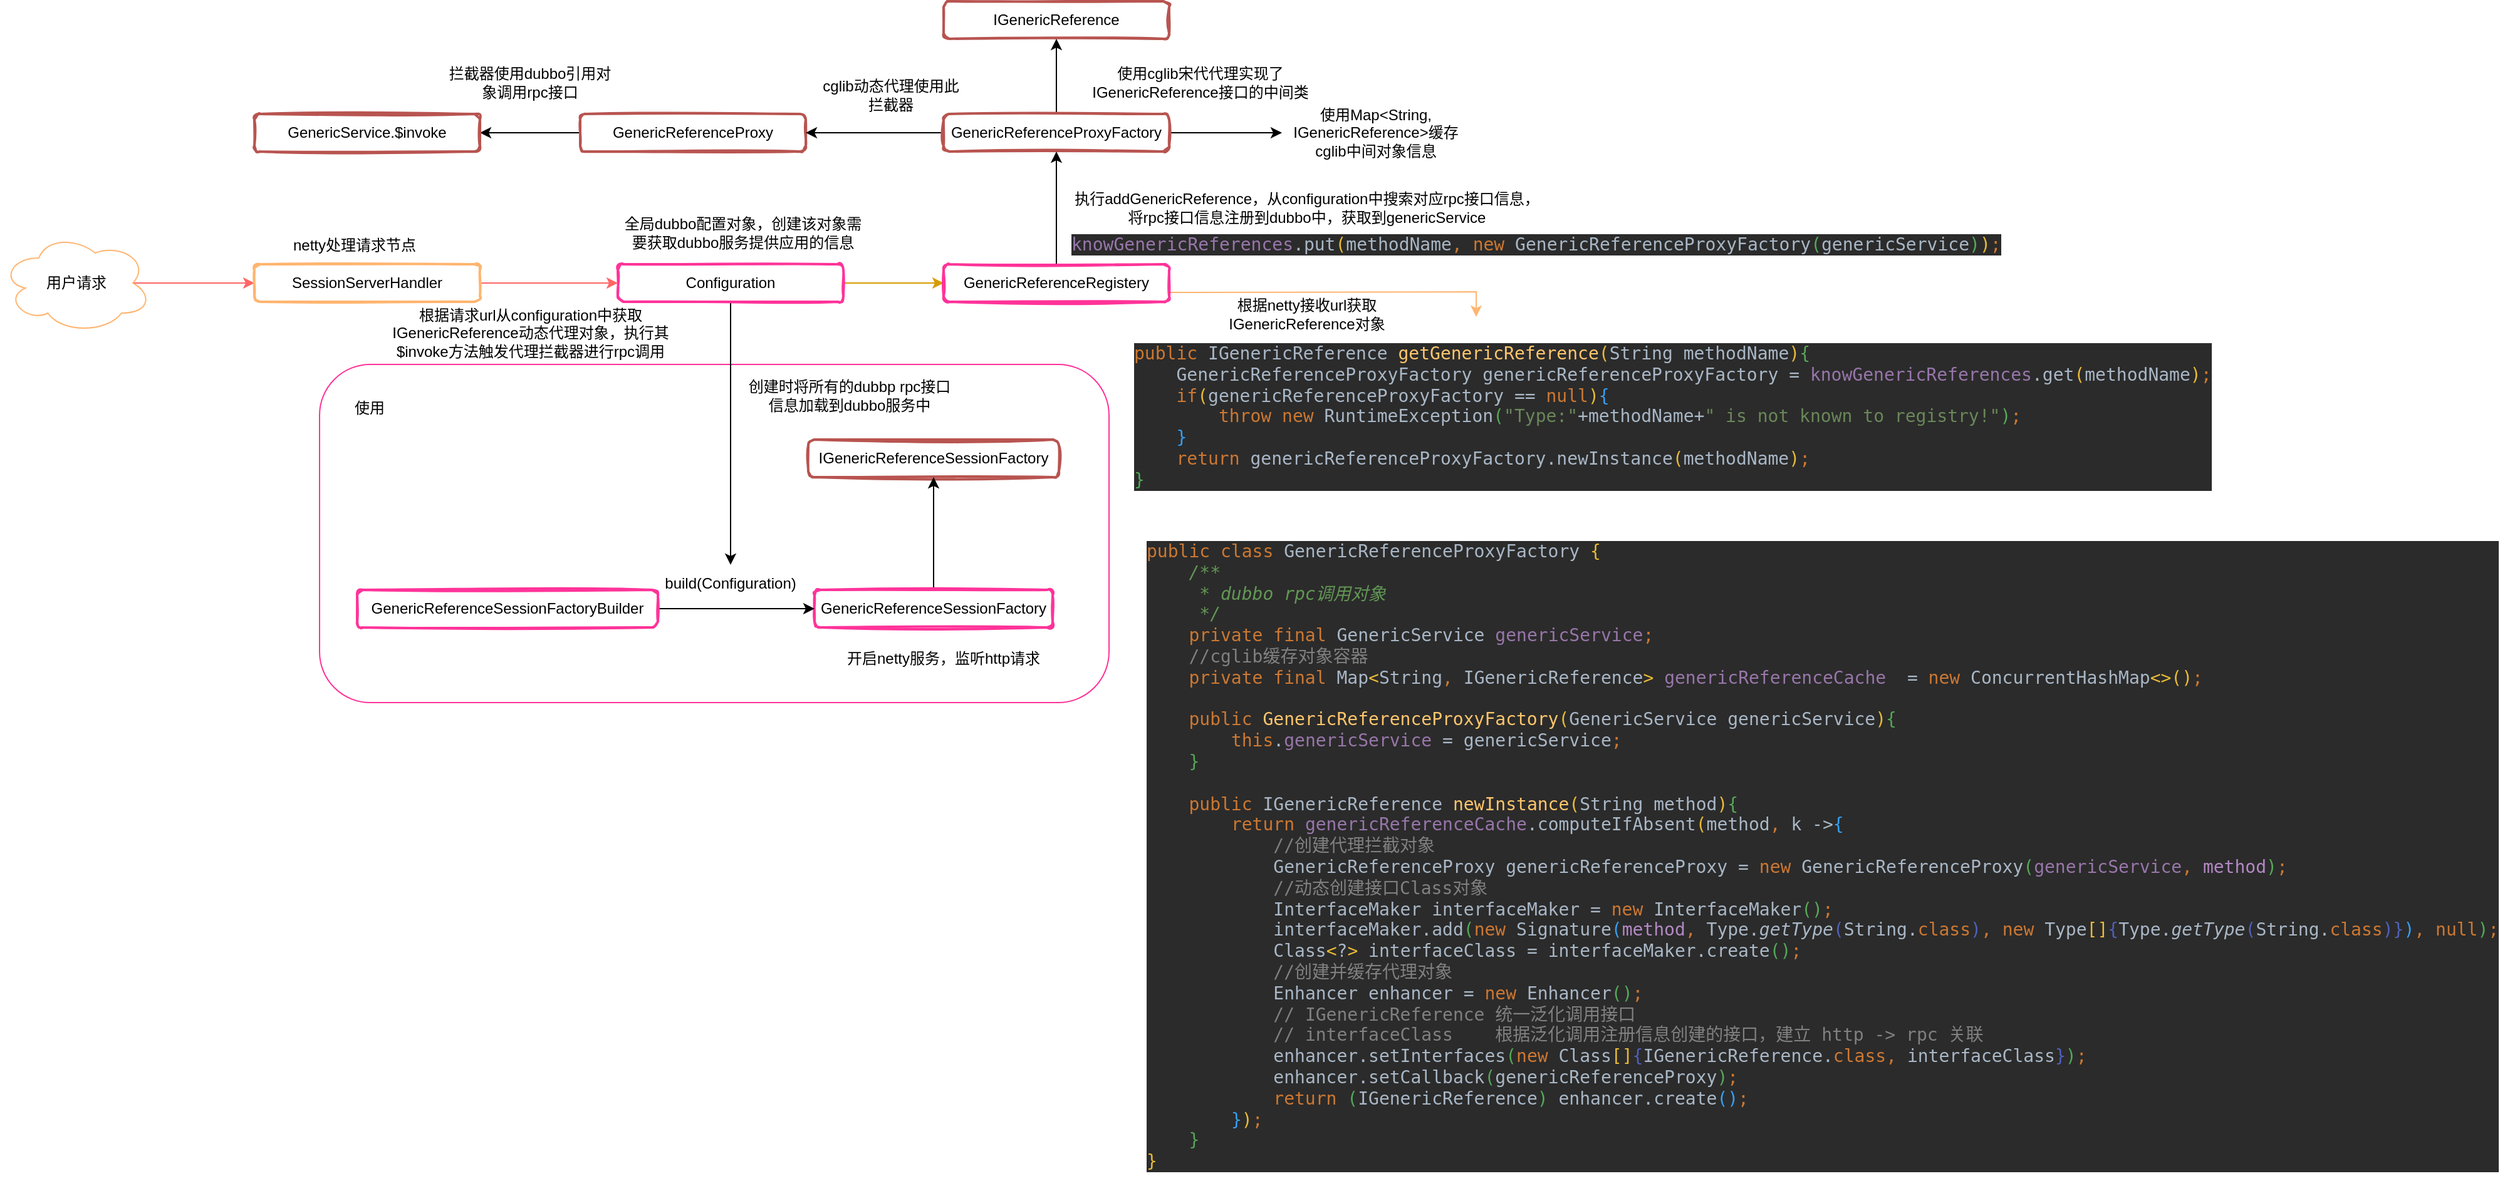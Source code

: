 <mxfile version="19.0.3" type="device" pages="5"><diagram id="ESL8po_2Zu9azaG8lF7j" name="第一版"><mxGraphModel dx="1865" dy="649" grid="1" gridSize="10" guides="1" tooltips="1" connect="1" arrows="1" fold="1" page="1" pageScale="1" pageWidth="827" pageHeight="1169" math="0" shadow="0"><root><mxCell id="0"/><mxCell id="1" parent="0"/><mxCell id="th8Piqh4G-TNpnck6bs--21" value="" style="rounded=1;whiteSpace=wrap;html=1;strokeColor=#FF3399;" parent="1" vertex="1"><mxGeometry x="-28" y="460" width="630" height="270" as="geometry"/></mxCell><mxCell id="th8Piqh4G-TNpnck6bs--2" value="IGenericReference" style="rounded=1;whiteSpace=wrap;html=1;strokeWidth=2;fillWeight=4;hachureGap=8;hachureAngle=45;fillColor=none;sketch=1;strokeColor=#b85450;" parent="1" vertex="1"><mxGeometry x="470" y="170" width="180" height="30" as="geometry"/></mxCell><mxCell id="th8Piqh4G-TNpnck6bs--11" value="" style="edgeStyle=orthogonalEdgeStyle;rounded=0;orthogonalLoop=1;jettySize=auto;html=1;" parent="1" source="th8Piqh4G-TNpnck6bs--3" target="th8Piqh4G-TNpnck6bs--10" edge="1"><mxGeometry relative="1" as="geometry"/></mxCell><mxCell id="th8Piqh4G-TNpnck6bs--3" value="GenericReferenceProxy" style="rounded=1;whiteSpace=wrap;html=1;strokeWidth=2;fillWeight=4;hachureGap=8;hachureAngle=45;fillColor=none;sketch=1;strokeColor=#b85450;" parent="1" vertex="1"><mxGeometry x="180" y="260" width="180" height="30" as="geometry"/></mxCell><mxCell id="th8Piqh4G-TNpnck6bs--6" style="edgeStyle=orthogonalEdgeStyle;rounded=0;orthogonalLoop=1;jettySize=auto;html=1;exitX=0.5;exitY=0;exitDx=0;exitDy=0;entryX=0.5;entryY=1;entryDx=0;entryDy=0;" parent="1" source="th8Piqh4G-TNpnck6bs--4" target="th8Piqh4G-TNpnck6bs--2" edge="1"><mxGeometry relative="1" as="geometry"/></mxCell><mxCell id="th8Piqh4G-TNpnck6bs--8" style="edgeStyle=orthogonalEdgeStyle;rounded=0;orthogonalLoop=1;jettySize=auto;html=1;exitX=0;exitY=0.5;exitDx=0;exitDy=0;entryX=1;entryY=0.5;entryDx=0;entryDy=0;" parent="1" source="th8Piqh4G-TNpnck6bs--4" target="th8Piqh4G-TNpnck6bs--3" edge="1"><mxGeometry relative="1" as="geometry"/></mxCell><mxCell id="th8Piqh4G-TNpnck6bs--14" style="edgeStyle=orthogonalEdgeStyle;rounded=0;orthogonalLoop=1;jettySize=auto;html=1;exitX=1;exitY=0.5;exitDx=0;exitDy=0;entryX=0;entryY=0.5;entryDx=0;entryDy=0;" parent="1" source="th8Piqh4G-TNpnck6bs--4" target="th8Piqh4G-TNpnck6bs--13" edge="1"><mxGeometry relative="1" as="geometry"/></mxCell><mxCell id="th8Piqh4G-TNpnck6bs--4" value="GenericReferenceProxyFactory" style="rounded=1;whiteSpace=wrap;html=1;strokeWidth=2;fillWeight=4;hachureGap=8;hachureAngle=45;fillColor=none;sketch=1;strokeColor=#b85450;" parent="1" vertex="1"><mxGeometry x="470" y="260" width="180" height="30" as="geometry"/></mxCell><mxCell id="th8Piqh4G-TNpnck6bs--7" value="使用cglib宋代代理实现了IGenericReference接口的中间类" style="text;html=1;strokeColor=none;fillColor=none;align=center;verticalAlign=middle;whiteSpace=wrap;rounded=0;" parent="1" vertex="1"><mxGeometry x="560" y="220" width="230" height="30" as="geometry"/></mxCell><mxCell id="th8Piqh4G-TNpnck6bs--9" value="cglib动态代理使用此拦截器" style="text;html=1;strokeColor=none;fillColor=none;align=center;verticalAlign=middle;whiteSpace=wrap;rounded=0;" parent="1" vertex="1"><mxGeometry x="370" y="230" width="116" height="30" as="geometry"/></mxCell><mxCell id="th8Piqh4G-TNpnck6bs--10" value="GenericService.$invoke" style="rounded=1;whiteSpace=wrap;html=1;strokeWidth=2;fillWeight=4;hachureGap=8;hachureAngle=45;fillColor=none;sketch=1;strokeColor=#b85450;" parent="1" vertex="1"><mxGeometry x="-80" y="260" width="180" height="30" as="geometry"/></mxCell><mxCell id="th8Piqh4G-TNpnck6bs--12" value="拦截器使用dubbo引用对象调用rpc接口" style="text;html=1;strokeColor=none;fillColor=none;align=center;verticalAlign=middle;whiteSpace=wrap;rounded=0;" parent="1" vertex="1"><mxGeometry x="70" y="220" width="140" height="30" as="geometry"/></mxCell><mxCell id="th8Piqh4G-TNpnck6bs--13" value="使用Map&amp;lt;String, IGenericReference&amp;gt;缓存cglib中间对象信息" style="text;html=1;strokeColor=none;fillColor=none;align=center;verticalAlign=middle;whiteSpace=wrap;rounded=0;" parent="1" vertex="1"><mxGeometry x="740" y="260" width="150" height="30" as="geometry"/></mxCell><mxCell id="th8Piqh4G-TNpnck6bs--18" value="" style="edgeStyle=orthogonalEdgeStyle;rounded=0;orthogonalLoop=1;jettySize=auto;html=1;fillColor=#ffe6cc;strokeColor=#d79b00;" parent="1" source="th8Piqh4G-TNpnck6bs--15" target="th8Piqh4G-TNpnck6bs--17" edge="1"><mxGeometry relative="1" as="geometry"/></mxCell><mxCell id="th8Piqh4G-TNpnck6bs--32" style="edgeStyle=orthogonalEdgeStyle;rounded=0;orthogonalLoop=1;jettySize=auto;html=1;exitX=0.5;exitY=1;exitDx=0;exitDy=0;" parent="1" source="th8Piqh4G-TNpnck6bs--15" target="th8Piqh4G-TNpnck6bs--31" edge="1"><mxGeometry relative="1" as="geometry"/></mxCell><mxCell id="th8Piqh4G-TNpnck6bs--15" value="Configuration" style="rounded=1;whiteSpace=wrap;html=1;strokeWidth=2;fillWeight=4;hachureGap=8;hachureAngle=45;fillColor=none;sketch=1;strokeColor=#FF3399;" parent="1" vertex="1"><mxGeometry x="210" y="380" width="180" height="30" as="geometry"/></mxCell><mxCell id="th8Piqh4G-TNpnck6bs--16" value="全局dubbo配置对象，创建该对象需要获取dubbo服务提供应用的信息" style="text;html=1;strokeColor=none;fillColor=none;align=center;verticalAlign=middle;whiteSpace=wrap;rounded=0;" parent="1" vertex="1"><mxGeometry x="210" y="340" width="200" height="30" as="geometry"/></mxCell><mxCell id="th8Piqh4G-TNpnck6bs--19" style="edgeStyle=orthogonalEdgeStyle;rounded=0;orthogonalLoop=1;jettySize=auto;html=1;exitX=0.5;exitY=0;exitDx=0;exitDy=0;entryX=0.5;entryY=1;entryDx=0;entryDy=0;" parent="1" source="th8Piqh4G-TNpnck6bs--17" target="th8Piqh4G-TNpnck6bs--4" edge="1"><mxGeometry relative="1" as="geometry"/></mxCell><mxCell id="th8Piqh4G-TNpnck6bs--46" style="edgeStyle=orthogonalEdgeStyle;rounded=0;orthogonalLoop=1;jettySize=auto;html=1;exitX=1;exitY=0.75;exitDx=0;exitDy=0;strokeColor=#FFB570;" parent="1" source="th8Piqh4G-TNpnck6bs--17" target="th8Piqh4G-TNpnck6bs--45" edge="1"><mxGeometry relative="1" as="geometry"/></mxCell><mxCell id="th8Piqh4G-TNpnck6bs--17" value="GenericReferenceRegistery" style="rounded=1;whiteSpace=wrap;html=1;strokeWidth=2;fillWeight=4;hachureGap=8;hachureAngle=45;fillColor=none;sketch=1;strokeColor=#FF3399;" parent="1" vertex="1"><mxGeometry x="470" y="380" width="180" height="30" as="geometry"/></mxCell><mxCell id="th8Piqh4G-TNpnck6bs--20" value="执行addGenericReference，从configuration中搜索对应rpc接口信息，将rpc接口信息注册到dubbo中，获取到genericService" style="text;html=1;strokeColor=none;fillColor=none;align=center;verticalAlign=middle;whiteSpace=wrap;rounded=0;" parent="1" vertex="1"><mxGeometry x="570" y="320" width="380" height="30" as="geometry"/></mxCell><mxCell id="th8Piqh4G-TNpnck6bs--22" value="使用" style="text;html=1;strokeColor=none;fillColor=none;align=center;verticalAlign=middle;whiteSpace=wrap;rounded=0;" parent="1" vertex="1"><mxGeometry x="-18" y="480" width="60" height="30" as="geometry"/></mxCell><mxCell id="th8Piqh4G-TNpnck6bs--26" value="IGenericReferenceSessionFactory" style="rounded=1;whiteSpace=wrap;html=1;strokeWidth=2;fillWeight=4;hachureGap=8;hachureAngle=45;fillColor=none;sketch=1;strokeColor=#b85450;" parent="1" vertex="1"><mxGeometry x="362" y="520" width="200" height="30" as="geometry"/></mxCell><mxCell id="th8Piqh4G-TNpnck6bs--27" style="edgeStyle=orthogonalEdgeStyle;rounded=0;orthogonalLoop=1;jettySize=auto;html=1;exitX=0.5;exitY=0;exitDx=0;exitDy=0;entryX=0.5;entryY=1;entryDx=0;entryDy=0;" parent="1" source="th8Piqh4G-TNpnck6bs--28" target="th8Piqh4G-TNpnck6bs--26" edge="1"><mxGeometry relative="1" as="geometry"/></mxCell><mxCell id="th8Piqh4G-TNpnck6bs--28" value="GenericReferenceSessionFactory" style="rounded=1;whiteSpace=wrap;html=1;strokeWidth=2;fillWeight=4;hachureGap=8;hachureAngle=45;fillColor=none;sketch=1;strokeColor=#FF3399;" parent="1" vertex="1"><mxGeometry x="367" y="640" width="190" height="30" as="geometry"/></mxCell><mxCell id="th8Piqh4G-TNpnck6bs--30" style="edgeStyle=orthogonalEdgeStyle;rounded=0;orthogonalLoop=1;jettySize=auto;html=1;exitX=1;exitY=0.5;exitDx=0;exitDy=0;entryX=0;entryY=0.5;entryDx=0;entryDy=0;" parent="1" source="th8Piqh4G-TNpnck6bs--29" target="th8Piqh4G-TNpnck6bs--28" edge="1"><mxGeometry relative="1" as="geometry"/></mxCell><mxCell id="th8Piqh4G-TNpnck6bs--29" value="GenericReferenceSessionFactoryBuilder" style="rounded=1;whiteSpace=wrap;html=1;strokeWidth=2;fillWeight=4;hachureGap=8;hachureAngle=45;fillColor=none;sketch=1;strokeColor=#FF3399;" parent="1" vertex="1"><mxGeometry x="2" y="640" width="240" height="30" as="geometry"/></mxCell><mxCell id="th8Piqh4G-TNpnck6bs--31" value="build(Configuration)" style="text;html=1;strokeColor=none;fillColor=none;align=center;verticalAlign=middle;whiteSpace=wrap;rounded=0;" parent="1" vertex="1"><mxGeometry x="270" y="620" width="60" height="30" as="geometry"/></mxCell><mxCell id="th8Piqh4G-TNpnck6bs--33" value="开启netty服务，监听http请求" style="text;html=1;strokeColor=none;fillColor=none;align=center;verticalAlign=middle;whiteSpace=wrap;rounded=0;" parent="1" vertex="1"><mxGeometry x="390" y="680" width="160" height="30" as="geometry"/></mxCell><mxCell id="th8Piqh4G-TNpnck6bs--38" style="edgeStyle=orthogonalEdgeStyle;rounded=0;orthogonalLoop=1;jettySize=auto;html=1;exitX=0.875;exitY=0.5;exitDx=0;exitDy=0;exitPerimeter=0;entryX=0;entryY=0.5;entryDx=0;entryDy=0;strokeColor=#FF6666;" parent="1" source="th8Piqh4G-TNpnck6bs--34" target="th8Piqh4G-TNpnck6bs--37" edge="1"><mxGeometry relative="1" as="geometry"/></mxCell><mxCell id="th8Piqh4G-TNpnck6bs--34" value="用户请求" style="ellipse;shape=cloud;whiteSpace=wrap;html=1;strokeColor=#FFB570;" parent="1" vertex="1"><mxGeometry x="-282" y="355" width="120" height="80" as="geometry"/></mxCell><mxCell id="th8Piqh4G-TNpnck6bs--40" style="edgeStyle=orthogonalEdgeStyle;rounded=0;orthogonalLoop=1;jettySize=auto;html=1;exitX=1;exitY=0.5;exitDx=0;exitDy=0;entryX=0;entryY=0.5;entryDx=0;entryDy=0;strokeColor=#FF6666;" parent="1" source="th8Piqh4G-TNpnck6bs--37" target="th8Piqh4G-TNpnck6bs--15" edge="1"><mxGeometry relative="1" as="geometry"/></mxCell><mxCell id="th8Piqh4G-TNpnck6bs--37" value="SessionServerHandler" style="rounded=1;whiteSpace=wrap;html=1;strokeWidth=2;fillWeight=4;hachureGap=8;hachureAngle=45;fillColor=none;sketch=1;strokeColor=#FFB570;" parent="1" vertex="1"><mxGeometry x="-80" y="380" width="180" height="30" as="geometry"/></mxCell><mxCell id="th8Piqh4G-TNpnck6bs--39" value="netty处理请求节点" style="text;html=1;strokeColor=none;fillColor=none;align=center;verticalAlign=middle;whiteSpace=wrap;rounded=0;" parent="1" vertex="1"><mxGeometry x="-60" y="350" width="120" height="30" as="geometry"/></mxCell><mxCell id="th8Piqh4G-TNpnck6bs--41" value="根据请求url从configuration中获取IGenericReference动态代理对象，执行其$invoke方法触发代理拦截器进行rpc调用" style="text;html=1;strokeColor=none;fillColor=none;align=center;verticalAlign=middle;whiteSpace=wrap;rounded=0;" parent="1" vertex="1"><mxGeometry x="27.5" y="420" width="225" height="30" as="geometry"/></mxCell><mxCell id="th8Piqh4G-TNpnck6bs--42" value="创建时将所有的dubbp rpc接口信息加载到dubbo服务中" style="text;html=1;strokeColor=none;fillColor=none;align=center;verticalAlign=middle;whiteSpace=wrap;rounded=0;" parent="1" vertex="1"><mxGeometry x="310" y="470" width="170" height="30" as="geometry"/></mxCell><mxCell id="th8Piqh4G-TNpnck6bs--44" value="&lt;pre style=&quot;background-color:#2b2b2b;color:#a9b7c6;font-family:'JetBrains Mono',monospace;font-size:10.5pt;&quot;&gt;&lt;span style=&quot;color:#9876aa;&quot;&gt;knowGenericReferences&lt;/span&gt;.put&lt;span style=&quot;color:#e8ba36;&quot;&gt;(&lt;/span&gt;methodName&lt;span style=&quot;color:#cc7832;&quot;&gt;, new &lt;/span&gt;GenericReferenceProxyFactory&lt;span style=&quot;color:#54a857;&quot;&gt;(&lt;/span&gt;genericService&lt;span style=&quot;color:#54a857;&quot;&gt;)&lt;/span&gt;&lt;span style=&quot;color:#e8ba36;&quot;&gt;)&lt;/span&gt;&lt;span style=&quot;color:#cc7832;&quot;&gt;;&lt;/span&gt;&lt;/pre&gt;" style="text;whiteSpace=wrap;html=1;" parent="1" vertex="1"><mxGeometry x="570" y="335" width="550" height="60" as="geometry"/></mxCell><mxCell id="th8Piqh4G-TNpnck6bs--45" value="&lt;pre style=&quot;background-color:#2b2b2b;color:#a9b7c6;font-family:'JetBrains Mono',monospace;font-size:10.5pt;&quot;&gt;&lt;span style=&quot;color:#cc7832;&quot;&gt;public &lt;/span&gt;IGenericReference &lt;span style=&quot;color:#ffc66d;&quot;&gt;getGenericReference&lt;/span&gt;&lt;span style=&quot;color:#e8ba36;&quot;&gt;(&lt;/span&gt;String methodName&lt;span style=&quot;color:#e8ba36;&quot;&gt;)&lt;/span&gt;&lt;span style=&quot;color:#54a857;&quot;&gt;{&lt;br&gt;&lt;/span&gt;&lt;span style=&quot;color:#54a857;&quot;&gt;    &lt;/span&gt;GenericReferenceProxyFactory genericReferenceProxyFactory = &lt;span style=&quot;color:#9876aa;&quot;&gt;knowGenericReferences&lt;/span&gt;.get&lt;span style=&quot;color:#e8ba36;&quot;&gt;(&lt;/span&gt;methodName&lt;span style=&quot;color:#e8ba36;&quot;&gt;)&lt;/span&gt;&lt;span style=&quot;color:#cc7832;&quot;&gt;;&lt;br&gt;&lt;/span&gt;&lt;span style=&quot;color:#cc7832;&quot;&gt;    if&lt;/span&gt;&lt;span style=&quot;color:#e8ba36;&quot;&gt;(&lt;/span&gt;genericReferenceProxyFactory == &lt;span style=&quot;color:#cc7832;&quot;&gt;null&lt;/span&gt;&lt;span style=&quot;color:#e8ba36;&quot;&gt;)&lt;/span&gt;&lt;span style=&quot;color:#359ff4;&quot;&gt;{&lt;br&gt;&lt;/span&gt;&lt;span style=&quot;color:#359ff4;&quot;&gt;        &lt;/span&gt;&lt;span style=&quot;color:#cc7832;&quot;&gt;throw new &lt;/span&gt;RuntimeException&lt;span style=&quot;color:#54a857;&quot;&gt;(&lt;/span&gt;&lt;span style=&quot;color:#6a8759;&quot;&gt;&quot;Type:&quot;&lt;/span&gt;+methodName+&lt;span style=&quot;color:#6a8759;&quot;&gt;&quot; is not known to registry!&quot;&lt;/span&gt;&lt;span style=&quot;color:#54a857;&quot;&gt;)&lt;/span&gt;&lt;span style=&quot;color:#cc7832;&quot;&gt;;&lt;br&gt;&lt;/span&gt;&lt;span style=&quot;color:#cc7832;&quot;&gt;    &lt;/span&gt;&lt;span style=&quot;color:#359ff4;&quot;&gt;}&lt;br&gt;&lt;/span&gt;&lt;span style=&quot;color:#359ff4;&quot;&gt;    &lt;/span&gt;&lt;span style=&quot;color:#cc7832;&quot;&gt;return &lt;/span&gt;genericReferenceProxyFactory.newInstance&lt;span style=&quot;color:#e8ba36;&quot;&gt;(&lt;/span&gt;methodName&lt;span style=&quot;color:#e8ba36;&quot;&gt;)&lt;/span&gt;&lt;span style=&quot;color:#cc7832;&quot;&gt;;&lt;br&gt;&lt;/span&gt;&lt;span style=&quot;color:#54a857;&quot;&gt;}&lt;/span&gt;&lt;/pre&gt;" style="text;whiteSpace=wrap;html=1;" parent="1" vertex="1"><mxGeometry x="620" y="422" width="550" height="140" as="geometry"/></mxCell><mxCell id="th8Piqh4G-TNpnck6bs--47" value="根据netty接收url获取IGenericReference对象" style="text;html=1;strokeColor=none;fillColor=none;align=center;verticalAlign=middle;whiteSpace=wrap;rounded=0;" parent="1" vertex="1"><mxGeometry x="670" y="405" width="180" height="30" as="geometry"/></mxCell><mxCell id="th8Piqh4G-TNpnck6bs--48" value="&lt;pre style=&quot;background-color:#2b2b2b;color:#a9b7c6;font-family:'JetBrains Mono',monospace;font-size:10.5pt;&quot;&gt;&lt;span style=&quot;color:#cc7832;&quot;&gt;public class &lt;/span&gt;GenericReferenceProxyFactory &lt;span style=&quot;color:#e8ba36;&quot;&gt;{&lt;br&gt;&lt;/span&gt;&lt;span style=&quot;color:#e8ba36;&quot;&gt;    &lt;/span&gt;&lt;span style=&quot;color:#629755;font-style:italic;&quot;&gt;/**&lt;br&gt;&lt;/span&gt;&lt;span style=&quot;color:#629755;font-style:italic;&quot;&gt;     * dubbo rpc&lt;/span&gt;&lt;span style=&quot;color:#629755;font-style:italic;font-family:'宋体',monospace;&quot;&gt;调用对象&lt;br&gt;&lt;/span&gt;&lt;span style=&quot;color:#629755;font-style:italic;font-family:'宋体',monospace;&quot;&gt;     &lt;/span&gt;&lt;span style=&quot;color:#629755;font-style:italic;&quot;&gt;*/&lt;br&gt;&lt;/span&gt;&lt;span style=&quot;color:#629755;font-style:italic;&quot;&gt;    &lt;/span&gt;&lt;span style=&quot;color:#cc7832;&quot;&gt;private final &lt;/span&gt;GenericService &lt;span style=&quot;color:#9876aa;&quot;&gt;genericService&lt;/span&gt;&lt;span style=&quot;color:#cc7832;&quot;&gt;;&lt;br&gt;&lt;/span&gt;&lt;span style=&quot;color:#cc7832;&quot;&gt;    &lt;/span&gt;&lt;span style=&quot;color:#808080;&quot;&gt;//cglib&lt;/span&gt;&lt;span style=&quot;color:#808080;font-family:'宋体',monospace;&quot;&gt;缓存对象容器&lt;br&gt;&lt;/span&gt;&lt;span style=&quot;color:#808080;font-family:'宋体',monospace;&quot;&gt;    &lt;/span&gt;&lt;span style=&quot;color:#cc7832;&quot;&gt;private final &lt;/span&gt;Map&lt;span style=&quot;color:#e8ba36;&quot;&gt;&amp;lt;&lt;/span&gt;String&lt;span style=&quot;color:#cc7832;&quot;&gt;, &lt;/span&gt;IGenericReference&lt;span style=&quot;color:#e8ba36;&quot;&gt;&amp;gt; &lt;/span&gt;&lt;span style=&quot;color:#9876aa;&quot;&gt;genericReferenceCache  &lt;/span&gt;= &lt;span style=&quot;color:#cc7832;&quot;&gt;new &lt;/span&gt;ConcurrentHashMap&lt;span style=&quot;color:#e8ba36;&quot;&gt;&amp;lt;&amp;gt;()&lt;/span&gt;&lt;span style=&quot;color:#cc7832;&quot;&gt;;&lt;br&gt;&lt;/span&gt;&lt;span style=&quot;color:#cc7832;&quot;&gt;&lt;br&gt;&lt;/span&gt;&lt;span style=&quot;color:#cc7832;&quot;&gt;    public &lt;/span&gt;&lt;span style=&quot;color:#ffc66d;&quot;&gt;GenericReferenceProxyFactory&lt;/span&gt;&lt;span style=&quot;color:#e8ba36;&quot;&gt;(&lt;/span&gt;GenericService genericService&lt;span style=&quot;color:#e8ba36;&quot;&gt;)&lt;/span&gt;&lt;span style=&quot;color:#54a857;&quot;&gt;{&lt;br&gt;&lt;/span&gt;&lt;span style=&quot;color:#54a857;&quot;&gt;        &lt;/span&gt;&lt;span style=&quot;color:#cc7832;&quot;&gt;this&lt;/span&gt;.&lt;span style=&quot;color:#9876aa;&quot;&gt;genericService &lt;/span&gt;= genericService&lt;span style=&quot;color:#cc7832;&quot;&gt;;&lt;br&gt;&lt;/span&gt;&lt;span style=&quot;color:#cc7832;&quot;&gt;    &lt;/span&gt;&lt;span style=&quot;color:#54a857;&quot;&gt;}&lt;br&gt;&lt;/span&gt;&lt;span style=&quot;color:#54a857;&quot;&gt;&lt;br&gt;&lt;/span&gt;&lt;span style=&quot;color:#54a857;&quot;&gt;    &lt;/span&gt;&lt;span style=&quot;color:#cc7832;&quot;&gt;public &lt;/span&gt;IGenericReference &lt;span style=&quot;color:#ffc66d;&quot;&gt;newInstance&lt;/span&gt;&lt;span style=&quot;color:#e8ba36;&quot;&gt;(&lt;/span&gt;String method&lt;span style=&quot;color:#e8ba36;&quot;&gt;)&lt;/span&gt;&lt;span style=&quot;color:#54a857;&quot;&gt;{&lt;br&gt;&lt;/span&gt;&lt;span style=&quot;color:#54a857;&quot;&gt;        &lt;/span&gt;&lt;span style=&quot;color:#cc7832;&quot;&gt;return &lt;/span&gt;&lt;span style=&quot;color:#9876aa;&quot;&gt;genericReferenceCache&lt;/span&gt;.computeIfAbsent&lt;span style=&quot;color:#e8ba36;&quot;&gt;(&lt;/span&gt;method&lt;span style=&quot;color:#cc7832;&quot;&gt;, &lt;/span&gt;k -&amp;gt;&lt;span style=&quot;color:#359ff4;&quot;&gt;{&lt;br&gt;&lt;/span&gt;&lt;span style=&quot;color:#359ff4;&quot;&gt;            &lt;/span&gt;&lt;span style=&quot;color:#808080;&quot;&gt;//&lt;/span&gt;&lt;span style=&quot;color:#808080;font-family:'宋体',monospace;&quot;&gt;创建代理拦截对象&lt;br&gt;&lt;/span&gt;&lt;span style=&quot;color:#808080;font-family:'宋体',monospace;&quot;&gt;            &lt;/span&gt;GenericReferenceProxy genericReferenceProxy = &lt;span style=&quot;color:#cc7832;&quot;&gt;new &lt;/span&gt;GenericReferenceProxy&lt;span style=&quot;color:#54a857;&quot;&gt;(&lt;/span&gt;&lt;span style=&quot;color:#9876aa;&quot;&gt;genericService&lt;/span&gt;&lt;span style=&quot;color:#cc7832;&quot;&gt;, &lt;/span&gt;&lt;span style=&quot;color:#b389c5;&quot;&gt;method&lt;/span&gt;&lt;span style=&quot;color:#54a857;&quot;&gt;)&lt;/span&gt;&lt;span style=&quot;color:#cc7832;&quot;&gt;;&lt;br&gt;&lt;/span&gt;&lt;span style=&quot;color:#cc7832;&quot;&gt;            &lt;/span&gt;&lt;span style=&quot;color:#808080;&quot;&gt;//&lt;/span&gt;&lt;span style=&quot;color:#808080;font-family:'宋体',monospace;&quot;&gt;动态创建接口&lt;/span&gt;&lt;span style=&quot;color:#808080;&quot;&gt;Class&lt;/span&gt;&lt;span style=&quot;color:#808080;font-family:'宋体',monospace;&quot;&gt;对象&lt;br&gt;&lt;/span&gt;&lt;span style=&quot;color:#808080;font-family:'宋体',monospace;&quot;&gt;            &lt;/span&gt;InterfaceMaker interfaceMaker = &lt;span style=&quot;color:#cc7832;&quot;&gt;new &lt;/span&gt;InterfaceMaker&lt;span style=&quot;color:#54a857;&quot;&gt;()&lt;/span&gt;&lt;span style=&quot;color:#cc7832;&quot;&gt;;&lt;br&gt;&lt;/span&gt;&lt;span style=&quot;color:#cc7832;&quot;&gt;            &lt;/span&gt;interfaceMaker.add&lt;span style=&quot;color:#54a857;&quot;&gt;(&lt;/span&gt;&lt;span style=&quot;color:#cc7832;&quot;&gt;new &lt;/span&gt;Signature&lt;span style=&quot;color:#359ff4;&quot;&gt;(&lt;/span&gt;&lt;span style=&quot;color:#b389c5;&quot;&gt;method&lt;/span&gt;&lt;span style=&quot;color:#cc7832;&quot;&gt;, &lt;/span&gt;Type.&lt;span style=&quot;font-style:italic;&quot;&gt;getType&lt;/span&gt;&lt;span style=&quot;color:#5060bb;&quot;&gt;(&lt;/span&gt;String.&lt;span style=&quot;color:#cc7832;&quot;&gt;class&lt;/span&gt;&lt;span style=&quot;color:#5060bb;&quot;&gt;)&lt;/span&gt;&lt;span style=&quot;color:#cc7832;&quot;&gt;, new &lt;/span&gt;Type&lt;span style=&quot;color:#e8ba36;&quot;&gt;[]&lt;/span&gt;&lt;span style=&quot;color:#5060bb;&quot;&gt;{&lt;/span&gt;Type.&lt;span style=&quot;font-style:italic;&quot;&gt;getType&lt;/span&gt;&lt;span style=&quot;color:#5060bb;&quot;&gt;(&lt;/span&gt;String.&lt;span style=&quot;color:#cc7832;&quot;&gt;class&lt;/span&gt;&lt;span style=&quot;color:#5060bb;&quot;&gt;)}&lt;/span&gt;&lt;span style=&quot;color:#359ff4;&quot;&gt;)&lt;/span&gt;&lt;span style=&quot;color:#cc7832;&quot;&gt;, null&lt;/span&gt;&lt;span style=&quot;color:#54a857;&quot;&gt;)&lt;/span&gt;&lt;span style=&quot;color:#cc7832;&quot;&gt;;&lt;br&gt;&lt;/span&gt;&lt;span style=&quot;color:#cc7832;&quot;&gt;            &lt;/span&gt;Class&lt;span style=&quot;color:#e8ba36;&quot;&gt;&amp;lt;&lt;/span&gt;?&lt;span style=&quot;color:#e8ba36;&quot;&gt;&amp;gt; &lt;/span&gt;interfaceClass = interfaceMaker.create&lt;span style=&quot;color:#54a857;&quot;&gt;()&lt;/span&gt;&lt;span style=&quot;color:#cc7832;&quot;&gt;;&lt;br&gt;&lt;/span&gt;&lt;span style=&quot;color:#cc7832;&quot;&gt;            &lt;/span&gt;&lt;span style=&quot;color:#808080;&quot;&gt;//&lt;/span&gt;&lt;span style=&quot;color:#808080;font-family:'宋体',monospace;&quot;&gt;创建并缓存代理对象&lt;br&gt;&lt;/span&gt;&lt;span style=&quot;color:#808080;font-family:'宋体',monospace;&quot;&gt;            &lt;/span&gt;Enhancer enhancer = &lt;span style=&quot;color:#cc7832;&quot;&gt;new &lt;/span&gt;Enhancer&lt;span style=&quot;color:#54a857;&quot;&gt;()&lt;/span&gt;&lt;span style=&quot;color:#cc7832;&quot;&gt;;&lt;br&gt;&lt;/span&gt;&lt;span style=&quot;color:#cc7832;&quot;&gt;            &lt;/span&gt;&lt;span style=&quot;color:#808080;&quot;&gt;// IGenericReference &lt;/span&gt;&lt;span style=&quot;color:#808080;font-family:'宋体',monospace;&quot;&gt;统一泛化调用接口&lt;br&gt;&lt;/span&gt;&lt;span style=&quot;color:#808080;font-family:'宋体',monospace;&quot;&gt;            &lt;/span&gt;&lt;span style=&quot;color:#808080;&quot;&gt;// interfaceClass    &lt;/span&gt;&lt;span style=&quot;color:#808080;font-family:'宋体',monospace;&quot;&gt;根据泛化调用注册信息创建的接口，建立&lt;/span&gt;&lt;span style=&quot;color:#808080;&quot;&gt; http -&amp;gt; rpc &lt;/span&gt;&lt;span style=&quot;color:#808080;font-family:'宋体',monospace;&quot;&gt;关联&lt;br&gt;&lt;/span&gt;&lt;span style=&quot;color:#808080;font-family:'宋体',monospace;&quot;&gt;            &lt;/span&gt;enhancer.setInterfaces&lt;span style=&quot;color:#54a857;&quot;&gt;(&lt;/span&gt;&lt;span style=&quot;color:#cc7832;&quot;&gt;new &lt;/span&gt;Class&lt;span style=&quot;color:#e8ba36;&quot;&gt;[]&lt;/span&gt;&lt;span style=&quot;color:#5060bb;&quot;&gt;{&lt;/span&gt;IGenericReference.&lt;span style=&quot;color:#cc7832;&quot;&gt;class, &lt;/span&gt;interfaceClass&lt;span style=&quot;color:#5060bb;&quot;&gt;}&lt;/span&gt;&lt;span style=&quot;color:#54a857;&quot;&gt;)&lt;/span&gt;&lt;span style=&quot;color:#cc7832;&quot;&gt;;&lt;br&gt;&lt;/span&gt;&lt;span style=&quot;color:#cc7832;&quot;&gt;            &lt;/span&gt;enhancer.setCallback&lt;span style=&quot;color:#54a857;&quot;&gt;(&lt;/span&gt;genericReferenceProxy&lt;span style=&quot;color:#54a857;&quot;&gt;)&lt;/span&gt;&lt;span style=&quot;color:#cc7832;&quot;&gt;;&lt;br&gt;&lt;/span&gt;&lt;span style=&quot;color:#cc7832;&quot;&gt;            return &lt;/span&gt;&lt;span style=&quot;color:#54a857;&quot;&gt;(&lt;/span&gt;IGenericReference&lt;span style=&quot;color:#54a857;&quot;&gt;) &lt;/span&gt;enhancer.create&lt;span style=&quot;color:#359ff4;&quot;&gt;()&lt;/span&gt;&lt;span style=&quot;color:#cc7832;&quot;&gt;;&lt;br&gt;&lt;/span&gt;&lt;span style=&quot;color:#cc7832;&quot;&gt;        &lt;/span&gt;&lt;span style=&quot;color:#359ff4;&quot;&gt;}&lt;/span&gt;&lt;span style=&quot;color:#e8ba36;&quot;&gt;)&lt;/span&gt;&lt;span style=&quot;color:#cc7832;&quot;&gt;;&lt;br&gt;&lt;/span&gt;&lt;span style=&quot;color:#cc7832;&quot;&gt;    &lt;/span&gt;&lt;span style=&quot;color:#54a857;&quot;&gt;}&lt;br&gt;&lt;/span&gt;&lt;span style=&quot;color:#e8ba36;&quot;&gt;}&lt;/span&gt;&lt;/pre&gt;" style="text;whiteSpace=wrap;html=1;" parent="1" vertex="1"><mxGeometry x="630" y="580" width="550" height="460" as="geometry"/></mxCell></root></mxGraphModel></diagram><diagram id="q7XlLQdBMELKUKXgBXQZ" name="第二版"><mxGraphModel dx="1865" dy="649" grid="1" gridSize="10" guides="1" tooltips="1" connect="1" arrows="1" fold="1" page="1" pageScale="1" pageWidth="827" pageHeight="1169" math="0" shadow="0"><root><mxCell id="0"/><mxCell id="1" parent="0"/><mxCell id="6sAOTjXZvXDI03ti38W_-8" value="" style="edgeStyle=orthogonalEdgeStyle;rounded=0;orthogonalLoop=1;jettySize=auto;html=1;" parent="1" target="6sAOTjXZvXDI03ti38W_-7" edge="1"><mxGeometry relative="1" as="geometry"><mxPoint x="350" y="190" as="sourcePoint"/><Array as="points"><mxPoint x="350" y="260"/><mxPoint x="350" y="260"/></Array></mxGeometry></mxCell><mxCell id="6sAOTjXZvXDI03ti38W_-2" value="启动项目读取rpc接口到全局配置对象中" style="text;html=1;strokeColor=none;fillColor=none;align=center;verticalAlign=middle;whiteSpace=wrap;rounded=0;" parent="1" vertex="1"><mxGeometry x="20" y="60" width="230" height="30" as="geometry"/></mxCell><mxCell id="6sAOTjXZvXDI03ti38W_-4" style="edgeStyle=orthogonalEdgeStyle;rounded=0;orthogonalLoop=1;jettySize=auto;html=1;exitX=1;exitY=0.5;exitDx=0;exitDy=0;entryX=0;entryY=0.5;entryDx=0;entryDy=0;" parent="1" source="6sAOTjXZvXDI03ti38W_-3" target="6sAOTjXZvXDI03ti38W_-26" edge="1"><mxGeometry relative="1" as="geometry"><mxPoint x="250" y="110" as="targetPoint"/></mxGeometry></mxCell><mxCell id="6sAOTjXZvXDI03ti38W_-3" value="HttpStatement" style="rounded=1;whiteSpace=wrap;html=1;strokeWidth=2;fillWeight=4;hachureGap=8;hachureAngle=45;fillColor=#d5e8d4;sketch=1;strokeColor=#82b366;" parent="1" vertex="1"><mxGeometry x="-110" y="100" width="180" height="30" as="geometry"/></mxCell><mxCell id="6sAOTjXZvXDI03ti38W_-5" value="addMapper" style="text;html=1;strokeColor=none;fillColor=none;align=center;verticalAlign=middle;whiteSpace=wrap;rounded=0;" parent="1" vertex="1"><mxGeometry x="130" y="85" width="60" height="30" as="geometry"/></mxCell><mxCell id="6sAOTjXZvXDI03ti38W_-11" value="" style="edgeStyle=orthogonalEdgeStyle;rounded=0;orthogonalLoop=1;jettySize=auto;html=1;" parent="1" source="6sAOTjXZvXDI03ti38W_-7" target="6sAOTjXZvXDI03ti38W_-10" edge="1"><mxGeometry relative="1" as="geometry"><Array as="points"><mxPoint x="350" y="330"/><mxPoint x="350" y="330"/></Array></mxGeometry></mxCell><mxCell id="6sAOTjXZvXDI03ti38W_-21" style="edgeStyle=orthogonalEdgeStyle;rounded=0;orthogonalLoop=1;jettySize=auto;html=1;exitX=0.75;exitY=1;exitDx=0;exitDy=0;strokeColor=#FF6666;" parent="1" source="6sAOTjXZvXDI03ti38W_-7" target="6sAOTjXZvXDI03ti38W_-20" edge="1"><mxGeometry relative="1" as="geometry"/></mxCell><mxCell id="6sAOTjXZvXDI03ti38W_-7" value="DefaultGatewaySessionFactory" style="rounded=1;whiteSpace=wrap;html=1;strokeWidth=2;fillWeight=4;hachureGap=8;hachureAngle=45;fillColor=#ffe6cc;sketch=1;strokeColor=#d79b00;" parent="1" vertex="1"><mxGeometry x="260" y="270" width="540" height="30" as="geometry"/></mxCell><mxCell id="6sAOTjXZvXDI03ti38W_-9" value="创建session工厂对象，持有配置对象" style="text;html=1;strokeColor=none;fillColor=none;align=center;verticalAlign=middle;whiteSpace=wrap;rounded=0;" parent="1" vertex="1"><mxGeometry x="354" y="230" width="136" height="30" as="geometry"/></mxCell><mxCell id="6sAOTjXZvXDI03ti38W_-16" value="" style="edgeStyle=orthogonalEdgeStyle;rounded=0;orthogonalLoop=1;jettySize=auto;html=1;strokeColor=#000000;" parent="1" source="6sAOTjXZvXDI03ti38W_-10" target="6sAOTjXZvXDI03ti38W_-15" edge="1"><mxGeometry relative="1" as="geometry"/></mxCell><mxCell id="6sAOTjXZvXDI03ti38W_-10" value="GatewaySocketServer" style="rounded=1;whiteSpace=wrap;html=1;strokeWidth=2;fillWeight=4;hachureGap=8;hachureAngle=45;fillColor=#dae8fc;sketch=1;strokeColor=#6c8ebf;" parent="1" vertex="1"><mxGeometry x="260" y="380" width="180" height="30" as="geometry"/></mxCell><mxCell id="6sAOTjXZvXDI03ti38W_-12" value="启动netty网络服务，监听请求" style="text;html=1;strokeColor=none;fillColor=none;align=center;verticalAlign=middle;whiteSpace=wrap;rounded=0;" parent="1" vertex="1"><mxGeometry x="354" y="340" width="100" height="30" as="geometry"/></mxCell><mxCell id="6sAOTjXZvXDI03ti38W_-14" style="edgeStyle=orthogonalEdgeStyle;rounded=0;orthogonalLoop=1;jettySize=auto;html=1;exitX=0.875;exitY=0.5;exitDx=0;exitDy=0;exitPerimeter=0;entryX=0;entryY=0.5;entryDx=0;entryDy=0;strokeColor=#FF6666;" parent="1" source="6sAOTjXZvXDI03ti38W_-13" edge="1"><mxGeometry relative="1" as="geometry"><mxPoint x="-10" y="505" as="targetPoint"/></mxGeometry></mxCell><mxCell id="6sAOTjXZvXDI03ti38W_-13" value="网络请求" style="ellipse;shape=cloud;whiteSpace=wrap;html=1;fillColor=#d5e8d4;strokeColor=#82b366;" parent="1" vertex="1"><mxGeometry x="-270" y="465" width="120" height="80" as="geometry"/></mxCell><mxCell id="6sAOTjXZvXDI03ti38W_-18" style="edgeStyle=orthogonalEdgeStyle;rounded=0;orthogonalLoop=1;jettySize=auto;html=1;entryX=0;entryY=0.5;entryDx=0;entryDy=0;strokeColor=#FF6666;" parent="1" target="6sAOTjXZvXDI03ti38W_-20" edge="1"><mxGeometry relative="1" as="geometry"><mxPoint x="440" y="505" as="sourcePoint"/></mxGeometry></mxCell><mxCell id="sirIWjQgIyACszVmxgK3-2" style="edgeStyle=orthogonalEdgeStyle;rounded=0;orthogonalLoop=1;jettySize=auto;html=1;exitX=1;exitY=0.5;exitDx=0;exitDy=0;entryX=0;entryY=0.5;entryDx=0;entryDy=0;strokeColor=#FF3333;" parent="1" source="6sAOTjXZvXDI03ti38W_-15" target="sirIWjQgIyACszVmxgK3-1" edge="1"><mxGeometry relative="1" as="geometry"/></mxCell><mxCell id="6sAOTjXZvXDI03ti38W_-15" value="GatewayServerHandler" style="rounded=1;whiteSpace=wrap;html=1;strokeWidth=2;fillWeight=4;hachureGap=8;hachureAngle=45;fillColor=#f5f5f5;sketch=1;strokeColor=#666666;fontColor=#333333;" parent="1" vertex="1"><mxGeometry x="-10" y="490" width="180" height="30" as="geometry"/></mxCell><mxCell id="6sAOTjXZvXDI03ti38W_-17" value="netty请求处理节点" style="text;html=1;strokeColor=none;fillColor=none;align=center;verticalAlign=middle;whiteSpace=wrap;rounded=0;" parent="1" vertex="1"><mxGeometry x="20" y="520" width="120" height="30" as="geometry"/></mxCell><mxCell id="6sAOTjXZvXDI03ti38W_-19" value="openSession创建IGatewaySession接口实现" style="text;html=1;strokeColor=none;fillColor=none;align=center;verticalAlign=middle;whiteSpace=wrap;rounded=0;" parent="1" vertex="1"><mxGeometry x="454" y="465" width="100" height="30" as="geometry"/></mxCell><mxCell id="6sAOTjXZvXDI03ti38W_-42" style="edgeStyle=orthogonalEdgeStyle;rounded=0;orthogonalLoop=1;jettySize=auto;html=1;exitX=1;exitY=0.5;exitDx=0;exitDy=0;strokeColor=#FF6666;" parent="1" source="6sAOTjXZvXDI03ti38W_-20" target="6sAOTjXZvXDI03ti38W_-37" edge="1"><mxGeometry relative="1" as="geometry"/></mxCell><mxCell id="6sAOTjXZvXDI03ti38W_-20" value="DefaultGatewaySession" style="rounded=1;whiteSpace=wrap;html=1;strokeWidth=2;fillWeight=4;hachureGap=8;hachureAngle=45;fillColor=none;sketch=1;strokeColor=#82b366;" parent="1" vertex="1"><mxGeometry x="575" y="490" width="180" height="30" as="geometry"/></mxCell><mxCell id="6sAOTjXZvXDI03ti38W_-22" value="持有configuration" style="text;html=1;strokeColor=none;fillColor=none;align=center;verticalAlign=middle;whiteSpace=wrap;rounded=0;" parent="1" vertex="1"><mxGeometry x="690" y="450" width="60" height="30" as="geometry"/></mxCell><mxCell id="6sAOTjXZvXDI03ti38W_-23" value="Configuration" style="swimlane;fontStyle=0;childLayout=stackLayout;horizontal=1;startSize=30;horizontalStack=0;resizeParent=1;resizeParentMax=0;resizeLast=0;collapsible=1;marginBottom=0;sketch=1;fillColor=#f8cecc;strokeColor=#b85450;" parent="1" vertex="1"><mxGeometry x="260" y="10" width="180" height="180" as="geometry"><mxRectangle x="575" y="90" width="100" height="30" as="alternateBounds"/></mxGeometry></mxCell><mxCell id="6sAOTjXZvXDI03ti38W_-24" value="MapperRegistery" style="text;strokeColor=none;fillColor=none;align=left;verticalAlign=middle;spacingLeft=4;spacingRight=4;overflow=hidden;points=[[0,0.5],[1,0.5]];portConstraint=eastwest;rotatable=0;sketch=1;" parent="6sAOTjXZvXDI03ti38W_-23" vertex="1"><mxGeometry y="30" width="180" height="30" as="geometry"/></mxCell><mxCell id="6sAOTjXZvXDI03ti38W_-25" value="statementMap" style="text;strokeColor=none;fillColor=none;align=left;verticalAlign=middle;spacingLeft=4;spacingRight=4;overflow=hidden;points=[[0,0.5],[1,0.5]];portConstraint=eastwest;rotatable=0;sketch=1;" parent="6sAOTjXZvXDI03ti38W_-23" vertex="1"><mxGeometry y="60" width="180" height="30" as="geometry"/></mxCell><mxCell id="6sAOTjXZvXDI03ti38W_-26" value="applicationConfigMap" style="text;strokeColor=none;fillColor=none;align=left;verticalAlign=middle;spacingLeft=4;spacingRight=4;overflow=hidden;points=[[0,0.5],[1,0.5]];portConstraint=eastwest;rotatable=0;sketch=1;" parent="6sAOTjXZvXDI03ti38W_-23" vertex="1"><mxGeometry y="90" width="180" height="30" as="geometry"/></mxCell><mxCell id="6sAOTjXZvXDI03ti38W_-27" value="registryConfigMap" style="text;strokeColor=none;fillColor=none;align=left;verticalAlign=middle;spacingLeft=4;spacingRight=4;overflow=hidden;points=[[0,0.5],[1,0.5]];portConstraint=eastwest;rotatable=0;sketch=1;" parent="6sAOTjXZvXDI03ti38W_-23" vertex="1"><mxGeometry y="120" width="180" height="30" as="geometry"/></mxCell><mxCell id="6sAOTjXZvXDI03ti38W_-33" value="referenceConfigMap" style="text;strokeColor=none;fillColor=none;align=left;verticalAlign=middle;spacingLeft=4;spacingRight=4;overflow=hidden;points=[[0,0.5],[1,0.5]];portConstraint=eastwest;rotatable=0;sketch=1;" parent="6sAOTjXZvXDI03ti38W_-23" vertex="1"><mxGeometry y="150" width="180" height="30" as="geometry"/></mxCell><mxCell id="6sAOTjXZvXDI03ti38W_-44" value="" style="edgeStyle=orthogonalEdgeStyle;rounded=0;orthogonalLoop=1;jettySize=auto;html=1;strokeColor=#FF6666;" parent="1" source="6sAOTjXZvXDI03ti38W_-34" target="6sAOTjXZvXDI03ti38W_-43" edge="1"><mxGeometry relative="1" as="geometry"/></mxCell><mxCell id="6sAOTjXZvXDI03ti38W_-34" value="IGenericReference接口的cglib代理对象" style="rounded=1;whiteSpace=wrap;html=1;strokeWidth=2;fillWeight=4;hachureGap=8;hachureAngle=45;fillColor=none;sketch=1;strokeColor=#82b366;" parent="1" vertex="1"><mxGeometry x="895" y="610" width="130" height="40" as="geometry"/></mxCell><mxCell id="6sAOTjXZvXDI03ti38W_-36" value="MapperRegistery.&lt;br&gt;getMapper" style="text;html=1;strokeColor=none;fillColor=none;align=left;verticalAlign=middle;whiteSpace=wrap;rounded=0;sketch=1;" parent="1" vertex="1"><mxGeometry x="770" y="515" width="90" height="30" as="geometry"/></mxCell><mxCell id="6sAOTjXZvXDI03ti38W_-39" style="edgeStyle=orthogonalEdgeStyle;rounded=0;orthogonalLoop=1;jettySize=auto;html=1;exitX=0.5;exitY=1;exitDx=0;exitDy=0;entryX=0.5;entryY=0;entryDx=0;entryDy=0;strokeColor=#FF6666;" parent="1" source="6sAOTjXZvXDI03ti38W_-37" target="6sAOTjXZvXDI03ti38W_-34" edge="1"><mxGeometry relative="1" as="geometry"/></mxCell><mxCell id="6sAOTjXZvXDI03ti38W_-37" value="MapperProxyFactory" style="rounded=1;whiteSpace=wrap;html=1;strokeWidth=2;fillWeight=4;hachureGap=8;hachureAngle=45;fillColor=none;sketch=1;strokeColor=#9673a6;" parent="1" vertex="1"><mxGeometry x="870" y="490" width="180" height="30" as="geometry"/></mxCell><mxCell id="6sAOTjXZvXDI03ti38W_-40" value="proxyFactory.&lt;br&gt;newInstance(IGatewaySession)" style="text;html=1;strokeColor=none;fillColor=none;align=left;verticalAlign=middle;whiteSpace=wrap;rounded=0;sketch=1;" parent="1" vertex="1"><mxGeometry x="965" y="545" width="60" height="30" as="geometry"/></mxCell><mxCell id="6sAOTjXZvXDI03ti38W_-47" value="" style="edgeStyle=orthogonalEdgeStyle;rounded=0;orthogonalLoop=1;jettySize=auto;html=1;strokeColor=#FF6666;" parent="1" source="6sAOTjXZvXDI03ti38W_-43" target="6sAOTjXZvXDI03ti38W_-46" edge="1"><mxGeometry relative="1" as="geometry"/></mxCell><mxCell id="6sAOTjXZvXDI03ti38W_-43" value="MapperProxy" style="rounded=1;whiteSpace=wrap;html=1;strokeWidth=2;fillWeight=4;hachureGap=8;hachureAngle=45;fillColor=none;sketch=1;strokeColor=#6c8ebf;" parent="1" vertex="1"><mxGeometry x="610" y="610" width="135" height="40" as="geometry"/></mxCell><mxCell id="6sAOTjXZvXDI03ti38W_-45" value="调用IGenericReference接口方法，触发拦截器" style="text;html=1;strokeColor=none;fillColor=none;align=center;verticalAlign=middle;whiteSpace=wrap;rounded=0;sketch=1;" parent="1" vertex="1"><mxGeometry x="750" y="585" width="150" height="30" as="geometry"/></mxCell><mxCell id="6sAOTjXZvXDI03ti38W_-52" value="" style="edgeStyle=orthogonalEdgeStyle;rounded=0;orthogonalLoop=1;jettySize=auto;html=1;strokeColor=#FF6666;" parent="1" source="6sAOTjXZvXDI03ti38W_-46" target="6sAOTjXZvXDI03ti38W_-51" edge="1"><mxGeometry relative="1" as="geometry"/></mxCell><mxCell id="6sAOTjXZvXDI03ti38W_-46" value="MapperMethod" style="rounded=1;whiteSpace=wrap;html=1;strokeWidth=2;fillWeight=4;hachureGap=8;hachureAngle=45;fillColor=none;sketch=1;strokeColor=#82b366;" parent="1" vertex="1"><mxGeometry x="395" y="610" width="135" height="40" as="geometry"/></mxCell><mxCell id="6sAOTjXZvXDI03ti38W_-48" value="封装映射执行方法" style="text;html=1;strokeColor=none;fillColor=none;align=center;verticalAlign=middle;whiteSpace=wrap;rounded=0;sketch=1;" parent="1" vertex="1"><mxGeometry x="540" y="585" width="60" height="30" as="geometry"/></mxCell><mxCell id="6sAOTjXZvXDI03ti38W_-55" value="" style="edgeStyle=orthogonalEdgeStyle;rounded=0;orthogonalLoop=1;jettySize=auto;html=1;strokeColor=#FF6666;" parent="1" source="6sAOTjXZvXDI03ti38W_-51" target="6sAOTjXZvXDI03ti38W_-54" edge="1"><mxGeometry relative="1" as="geometry"/></mxCell><mxCell id="6sAOTjXZvXDI03ti38W_-51" value="DefaultGatewaySession.get()" style="rounded=1;whiteSpace=wrap;html=1;strokeWidth=2;fillWeight=4;hachureGap=8;hachureAngle=45;fillColor=none;sketch=1;strokeColor=#82b366;" parent="1" vertex="1"><mxGeometry x="370" y="730" width="185" height="40" as="geometry"/></mxCell><mxCell id="6sAOTjXZvXDI03ti38W_-53" value="根据请求类型不同，选择不同的处理方式，下面是get请求处理方式" style="text;html=1;strokeColor=none;fillColor=none;align=center;verticalAlign=middle;whiteSpace=wrap;rounded=0;sketch=1;" parent="1" vertex="1"><mxGeometry x="258" y="690" width="196" height="30" as="geometry"/></mxCell><mxCell id="6sAOTjXZvXDI03ti38W_-54" value="rpc调用服务接口" style="ellipse;shape=cloud;whiteSpace=wrap;html=1;fillColor=none;strokeColor=#82b366;rounded=1;strokeWidth=2;fillWeight=4;hachureGap=8;hachureAngle=45;sketch=1;" parent="1" vertex="1"><mxGeometry x="827" y="710" width="163" height="80" as="geometry"/></mxCell><mxCell id="6sAOTjXZvXDI03ti38W_-56" value="根据HttpStatement从config中构建dubbo调用服务GenericService" style="text;html=1;strokeColor=none;fillColor=none;align=center;verticalAlign=middle;whiteSpace=wrap;rounded=0;sketch=1;" parent="1" vertex="1"><mxGeometry x="619" y="710" width="151" height="30" as="geometry"/></mxCell><mxCell id="6sAOTjXZvXDI03ti38W_-57" value="执行genericService.$invoke" style="text;html=1;strokeColor=none;fillColor=none;align=center;verticalAlign=middle;whiteSpace=wrap;rounded=0;sketch=1;" parent="1" vertex="1"><mxGeometry x="600" y="750" width="180" height="30" as="geometry"/></mxCell><mxCell id="6sAOTjXZvXDI03ti38W_-60" style="edgeStyle=orthogonalEdgeStyle;rounded=0;orthogonalLoop=1;jettySize=auto;html=1;exitX=1;exitY=0.5;exitDx=0;exitDy=0;strokeColor=#00CC00;entryX=0.5;entryY=0;entryDx=0;entryDy=0;" parent="1" source="6sAOTjXZvXDI03ti38W_-24" target="6sAOTjXZvXDI03ti38W_-37" edge="1"><mxGeometry relative="1" as="geometry"><mxPoint x="880" y="55" as="targetPoint"/></mxGeometry></mxCell><mxCell id="6sAOTjXZvXDI03ti38W_-61" value="每addMapper一次，则创建一个MapperProxyFactory，缓存在MapperRegistery中" style="text;html=1;strokeColor=none;fillColor=none;align=center;verticalAlign=middle;whiteSpace=wrap;rounded=0;sketch=1;" parent="1" vertex="1"><mxGeometry x="722.5" y="70" width="205" height="30" as="geometry"/></mxCell><mxCell id="6sAOTjXZvXDI03ti38W_-62" value="" style="shape=curlyBracket;whiteSpace=wrap;html=1;rounded=1;flipH=1;sketch=1;fillColor=none;" parent="1" vertex="1"><mxGeometry x="454" y="70" width="20" height="120" as="geometry"/></mxCell><mxCell id="6sAOTjXZvXDI03ti38W_-63" value="这四个map用来缓存执行过的数据" style="text;html=1;strokeColor=none;fillColor=none;align=center;verticalAlign=middle;whiteSpace=wrap;rounded=0;sketch=1;" parent="1" vertex="1"><mxGeometry x="490" y="115" width="60" height="30" as="geometry"/></mxCell><mxCell id="sirIWjQgIyACszVmxgK3-1" value="DefaultGatewaySessionFactory" style="rounded=1;whiteSpace=wrap;html=1;strokeWidth=2;fillWeight=4;hachureGap=8;hachureAngle=45;fillColor=#f5f5f5;sketch=1;strokeColor=#666666;fontColor=#333333;" parent="1" vertex="1"><mxGeometry x="266" y="490" width="180" height="30" as="geometry"/></mxCell><mxCell id="sirIWjQgIyACszVmxgK3-3" value="新建IGatewaySessionFactory工厂类，进一步创建IGatewaySession实现" style="text;html=1;strokeColor=none;fillColor=none;align=center;verticalAlign=middle;whiteSpace=wrap;rounded=0;" parent="1" vertex="1"><mxGeometry x="120" y="450" width="210" height="30" as="geometry"/></mxCell></root></mxGraphModel></diagram><diagram id="4vB0uNClQtKMBmnbhaen" name="第三版"><mxGraphModel dx="1865" dy="649" grid="1" gridSize="10" guides="1" tooltips="1" connect="1" arrows="1" fold="1" page="1" pageScale="1" pageWidth="827" pageHeight="1169" math="0" shadow="0"><root><mxCell id="0"/><mxCell id="1" parent="0"/><mxCell id="CjMhb-g7rjE0BDa7xE7W-1" value="" style="edgeStyle=orthogonalEdgeStyle;rounded=0;orthogonalLoop=1;jettySize=auto;html=1;" parent="1" target="CjMhb-g7rjE0BDa7xE7W-8" edge="1"><mxGeometry relative="1" as="geometry"><mxPoint x="350" y="190" as="sourcePoint"/><Array as="points"><mxPoint x="350" y="260"/><mxPoint x="350" y="260"/></Array></mxGeometry></mxCell><mxCell id="CjMhb-g7rjE0BDa7xE7W-2" value="启动项目读取rpc接口到全局配置对象中" style="text;html=1;strokeColor=none;fillColor=none;align=center;verticalAlign=middle;whiteSpace=wrap;rounded=0;" parent="1" vertex="1"><mxGeometry x="20" y="60" width="230" height="30" as="geometry"/></mxCell><mxCell id="CjMhb-g7rjE0BDa7xE7W-3" style="edgeStyle=orthogonalEdgeStyle;rounded=0;orthogonalLoop=1;jettySize=auto;html=1;exitX=1;exitY=0.5;exitDx=0;exitDy=0;entryX=0;entryY=0.5;entryDx=0;entryDy=0;" parent="1" source="CjMhb-g7rjE0BDa7xE7W-4" target="CjMhb-g7rjE0BDa7xE7W-25" edge="1"><mxGeometry relative="1" as="geometry"><mxPoint x="250" y="110" as="targetPoint"/></mxGeometry></mxCell><mxCell id="CjMhb-g7rjE0BDa7xE7W-4" value="HttpStatement" style="rounded=1;whiteSpace=wrap;html=1;strokeWidth=2;fillWeight=4;hachureGap=8;hachureAngle=45;fillColor=#d5e8d4;sketch=1;strokeColor=#82b366;" parent="1" vertex="1"><mxGeometry x="-110" y="100" width="180" height="30" as="geometry"/></mxCell><mxCell id="CjMhb-g7rjE0BDa7xE7W-5" value="addMapper" style="text;html=1;strokeColor=none;fillColor=none;align=center;verticalAlign=middle;whiteSpace=wrap;rounded=0;" parent="1" vertex="1"><mxGeometry x="130" y="85" width="60" height="30" as="geometry"/></mxCell><mxCell id="CjMhb-g7rjE0BDa7xE7W-6" value="" style="edgeStyle=orthogonalEdgeStyle;rounded=0;orthogonalLoop=1;jettySize=auto;html=1;" parent="1" source="CjMhb-g7rjE0BDa7xE7W-8" edge="1"><mxGeometry relative="1" as="geometry"><Array as="points"><mxPoint x="350" y="330"/><mxPoint x="350" y="330"/></Array><mxPoint x="350" y="380" as="targetPoint"/></mxGeometry></mxCell><mxCell id="CjMhb-g7rjE0BDa7xE7W-7" style="edgeStyle=orthogonalEdgeStyle;rounded=0;orthogonalLoop=1;jettySize=auto;html=1;exitX=0.75;exitY=1;exitDx=0;exitDy=0;strokeColor=#FF6666;" parent="1" source="CjMhb-g7rjE0BDa7xE7W-8" target="CjMhb-g7rjE0BDa7xE7W-20" edge="1"><mxGeometry relative="1" as="geometry"/></mxCell><mxCell id="CjMhb-g7rjE0BDa7xE7W-8" value="DefaultGatewaySessionFactory" style="rounded=1;whiteSpace=wrap;html=1;strokeWidth=2;fillWeight=4;hachureGap=8;hachureAngle=45;fillColor=#ffe6cc;sketch=1;strokeColor=#d79b00;" parent="1" vertex="1"><mxGeometry x="260" y="270" width="540" height="30" as="geometry"/></mxCell><mxCell id="CjMhb-g7rjE0BDa7xE7W-9" value="创建session工厂对象，持有配置对象" style="text;html=1;strokeColor=none;fillColor=none;align=center;verticalAlign=middle;whiteSpace=wrap;rounded=0;" parent="1" vertex="1"><mxGeometry x="354" y="230" width="136" height="30" as="geometry"/></mxCell><mxCell id="CjMhb-g7rjE0BDa7xE7W-13" style="edgeStyle=orthogonalEdgeStyle;rounded=0;orthogonalLoop=1;jettySize=auto;html=1;exitX=0.875;exitY=0.5;exitDx=0;exitDy=0;exitPerimeter=0;entryX=0;entryY=0.5;entryDx=0;entryDy=0;strokeColor=#FF6666;" parent="1" source="CjMhb-g7rjE0BDa7xE7W-14" target="u7mfya46k-CrntG6Bzz6-5" edge="1"><mxGeometry relative="1" as="geometry"><mxPoint x="260" y="505" as="targetPoint"/></mxGeometry></mxCell><mxCell id="CjMhb-g7rjE0BDa7xE7W-14" value="网络请求" style="ellipse;shape=cloud;whiteSpace=wrap;html=1;fillColor=#d5e8d4;strokeColor=#82b366;" parent="1" vertex="1"><mxGeometry x="-280" y="465" width="120" height="80" as="geometry"/></mxCell><mxCell id="CjMhb-g7rjE0BDa7xE7W-15" style="edgeStyle=orthogonalEdgeStyle;rounded=0;orthogonalLoop=1;jettySize=auto;html=1;exitX=1;exitY=0.5;exitDx=0;exitDy=0;entryX=0;entryY=0.5;entryDx=0;entryDy=0;strokeColor=#FF6666;" parent="1" target="CjMhb-g7rjE0BDa7xE7W-20" edge="1"><mxGeometry relative="1" as="geometry"><mxPoint x="440" y="505" as="sourcePoint"/></mxGeometry></mxCell><mxCell id="CjMhb-g7rjE0BDa7xE7W-18" value="openSession创建IGatewaySession接口实现" style="text;html=1;strokeColor=none;fillColor=none;align=center;verticalAlign=middle;whiteSpace=wrap;rounded=0;" parent="1" vertex="1"><mxGeometry x="454" y="465" width="100" height="30" as="geometry"/></mxCell><mxCell id="CjMhb-g7rjE0BDa7xE7W-19" style="edgeStyle=orthogonalEdgeStyle;rounded=0;orthogonalLoop=1;jettySize=auto;html=1;exitX=1;exitY=0.5;exitDx=0;exitDy=0;strokeColor=#FF6666;" parent="1" source="CjMhb-g7rjE0BDa7xE7W-20" target="CjMhb-g7rjE0BDa7xE7W-32" edge="1"><mxGeometry relative="1" as="geometry"/></mxCell><mxCell id="CjMhb-g7rjE0BDa7xE7W-20" value="DefaultGatewaySession" style="rounded=1;whiteSpace=wrap;html=1;strokeWidth=2;fillWeight=4;hachureGap=8;hachureAngle=45;fillColor=none;sketch=1;strokeColor=#82b366;" parent="1" vertex="1"><mxGeometry x="575" y="490" width="180" height="30" as="geometry"/></mxCell><mxCell id="CjMhb-g7rjE0BDa7xE7W-21" value="持有configuration" style="text;html=1;strokeColor=none;fillColor=none;align=center;verticalAlign=middle;whiteSpace=wrap;rounded=0;" parent="1" vertex="1"><mxGeometry x="690" y="450" width="60" height="30" as="geometry"/></mxCell><mxCell id="CjMhb-g7rjE0BDa7xE7W-22" value="Configuration" style="swimlane;fontStyle=0;childLayout=stackLayout;horizontal=1;startSize=30;horizontalStack=0;resizeParent=1;resizeParentMax=0;resizeLast=0;collapsible=1;marginBottom=0;sketch=1;fillColor=#f8cecc;strokeColor=#b85450;" parent="1" vertex="1"><mxGeometry x="260" y="10" width="180" height="180" as="geometry"><mxRectangle x="575" y="90" width="100" height="30" as="alternateBounds"/></mxGeometry></mxCell><mxCell id="CjMhb-g7rjE0BDa7xE7W-23" value="MapperRegistery" style="text;strokeColor=none;fillColor=none;align=left;verticalAlign=middle;spacingLeft=4;spacingRight=4;overflow=hidden;points=[[0,0.5],[1,0.5]];portConstraint=eastwest;rotatable=0;sketch=1;" parent="CjMhb-g7rjE0BDa7xE7W-22" vertex="1"><mxGeometry y="30" width="180" height="30" as="geometry"/></mxCell><mxCell id="CjMhb-g7rjE0BDa7xE7W-24" value="statementMap" style="text;strokeColor=none;fillColor=none;align=left;verticalAlign=middle;spacingLeft=4;spacingRight=4;overflow=hidden;points=[[0,0.5],[1,0.5]];portConstraint=eastwest;rotatable=0;sketch=1;" parent="CjMhb-g7rjE0BDa7xE7W-22" vertex="1"><mxGeometry y="60" width="180" height="30" as="geometry"/></mxCell><mxCell id="CjMhb-g7rjE0BDa7xE7W-25" value="applicationConfigMap" style="text;strokeColor=none;fillColor=none;align=left;verticalAlign=middle;spacingLeft=4;spacingRight=4;overflow=hidden;points=[[0,0.5],[1,0.5]];portConstraint=eastwest;rotatable=0;sketch=1;" parent="CjMhb-g7rjE0BDa7xE7W-22" vertex="1"><mxGeometry y="90" width="180" height="30" as="geometry"/></mxCell><mxCell id="CjMhb-g7rjE0BDa7xE7W-26" value="registryConfigMap" style="text;strokeColor=none;fillColor=none;align=left;verticalAlign=middle;spacingLeft=4;spacingRight=4;overflow=hidden;points=[[0,0.5],[1,0.5]];portConstraint=eastwest;rotatable=0;sketch=1;" parent="CjMhb-g7rjE0BDa7xE7W-22" vertex="1"><mxGeometry y="120" width="180" height="30" as="geometry"/></mxCell><mxCell id="CjMhb-g7rjE0BDa7xE7W-27" value="referenceConfigMap" style="text;strokeColor=none;fillColor=none;align=left;verticalAlign=middle;spacingLeft=4;spacingRight=4;overflow=hidden;points=[[0,0.5],[1,0.5]];portConstraint=eastwest;rotatable=0;sketch=1;" parent="CjMhb-g7rjE0BDa7xE7W-22" vertex="1"><mxGeometry y="150" width="180" height="30" as="geometry"/></mxCell><mxCell id="CjMhb-g7rjE0BDa7xE7W-28" value="" style="edgeStyle=orthogonalEdgeStyle;rounded=0;orthogonalLoop=1;jettySize=auto;html=1;strokeColor=#FF6666;" parent="1" source="CjMhb-g7rjE0BDa7xE7W-29" target="CjMhb-g7rjE0BDa7xE7W-35" edge="1"><mxGeometry relative="1" as="geometry"/></mxCell><mxCell id="CjMhb-g7rjE0BDa7xE7W-29" value="IGenericReference接口的cglib代理对象" style="rounded=1;whiteSpace=wrap;html=1;strokeWidth=2;fillWeight=4;hachureGap=8;hachureAngle=45;fillColor=none;sketch=1;strokeColor=#82b366;" parent="1" vertex="1"><mxGeometry x="1077" y="625" width="130" height="40" as="geometry"/></mxCell><mxCell id="CjMhb-g7rjE0BDa7xE7W-30" value="MapperRegistery.&lt;br&gt;getMapper" style="text;html=1;strokeColor=none;fillColor=none;align=left;verticalAlign=middle;whiteSpace=wrap;rounded=0;sketch=1;" parent="1" vertex="1"><mxGeometry x="770" y="515" width="90" height="30" as="geometry"/></mxCell><mxCell id="CjMhb-g7rjE0BDa7xE7W-31" style="edgeStyle=orthogonalEdgeStyle;rounded=0;orthogonalLoop=1;jettySize=auto;html=1;exitX=0.5;exitY=1;exitDx=0;exitDy=0;entryX=0.5;entryY=0;entryDx=0;entryDy=0;strokeColor=#FF6666;" parent="1" source="CjMhb-g7rjE0BDa7xE7W-32" target="CjMhb-g7rjE0BDa7xE7W-29" edge="1"><mxGeometry relative="1" as="geometry"/></mxCell><mxCell id="CjMhb-g7rjE0BDa7xE7W-32" value="MapperProxyFactory" style="rounded=1;whiteSpace=wrap;html=1;strokeWidth=2;fillWeight=4;hachureGap=8;hachureAngle=45;fillColor=none;sketch=1;strokeColor=#9673a6;" parent="1" vertex="1"><mxGeometry x="870" y="490" width="180" height="30" as="geometry"/></mxCell><mxCell id="CjMhb-g7rjE0BDa7xE7W-33" value="proxyFactory.&lt;br&gt;newInstance(IGatewaySession)" style="text;html=1;strokeColor=none;fillColor=none;align=left;verticalAlign=middle;whiteSpace=wrap;rounded=0;sketch=1;" parent="1" vertex="1"><mxGeometry x="1147" y="560" width="60" height="30" as="geometry"/></mxCell><mxCell id="CjMhb-g7rjE0BDa7xE7W-34" value="" style="edgeStyle=orthogonalEdgeStyle;rounded=0;orthogonalLoop=1;jettySize=auto;html=1;strokeColor=#FF6666;" parent="1" source="CjMhb-g7rjE0BDa7xE7W-35" target="CjMhb-g7rjE0BDa7xE7W-38" edge="1"><mxGeometry relative="1" as="geometry"/></mxCell><mxCell id="CjMhb-g7rjE0BDa7xE7W-35" value="MapperProxy" style="rounded=1;whiteSpace=wrap;html=1;strokeWidth=2;fillWeight=4;hachureGap=8;hachureAngle=45;fillColor=none;sketch=1;strokeColor=#6c8ebf;" parent="1" vertex="1"><mxGeometry x="792" y="625" width="135" height="40" as="geometry"/></mxCell><mxCell id="CjMhb-g7rjE0BDa7xE7W-36" value="调用IGenericReference接口方法，触发拦截器" style="text;html=1;strokeColor=none;fillColor=none;align=center;verticalAlign=middle;whiteSpace=wrap;rounded=0;sketch=1;" parent="1" vertex="1"><mxGeometry x="932" y="600" width="150" height="30" as="geometry"/></mxCell><mxCell id="CjMhb-g7rjE0BDa7xE7W-37" value="" style="edgeStyle=orthogonalEdgeStyle;rounded=0;orthogonalLoop=1;jettySize=auto;html=1;strokeColor=#FF6666;" parent="1" source="CjMhb-g7rjE0BDa7xE7W-38" target="CjMhb-g7rjE0BDa7xE7W-41" edge="1"><mxGeometry relative="1" as="geometry"/></mxCell><mxCell id="CjMhb-g7rjE0BDa7xE7W-38" value="MapperMethod" style="rounded=1;whiteSpace=wrap;html=1;strokeWidth=2;fillWeight=4;hachureGap=8;hachureAngle=45;fillColor=none;sketch=1;strokeColor=#82b366;" parent="1" vertex="1"><mxGeometry x="577" y="625" width="135" height="40" as="geometry"/></mxCell><mxCell id="CjMhb-g7rjE0BDa7xE7W-39" value="封装映射执行方法" style="text;html=1;strokeColor=none;fillColor=none;align=center;verticalAlign=middle;whiteSpace=wrap;rounded=0;sketch=1;" parent="1" vertex="1"><mxGeometry x="722" y="600" width="60" height="30" as="geometry"/></mxCell><mxCell id="CjMhb-g7rjE0BDa7xE7W-40" value="" style="edgeStyle=orthogonalEdgeStyle;rounded=0;orthogonalLoop=1;jettySize=auto;html=1;strokeColor=#FF6666;exitX=1;exitY=0.5;exitDx=0;exitDy=0;" parent="1" target="CjMhb-g7rjE0BDa7xE7W-43" edge="1"><mxGeometry relative="1" as="geometry"><mxPoint x="1010" y="820" as="sourcePoint"/><Array as="points"><mxPoint x="1143" y="820"/><mxPoint x="1143" y="820"/></Array></mxGeometry></mxCell><mxCell id="0Ov50O8vQbQvJT-L8j0r-11" value="" style="edgeStyle=orthogonalEdgeStyle;rounded=0;orthogonalLoop=1;jettySize=auto;html=1;strokeColor=#FF3333;" parent="1" source="CjMhb-g7rjE0BDa7xE7W-41" target="0Ov50O8vQbQvJT-L8j0r-10" edge="1"><mxGeometry relative="1" as="geometry"/></mxCell><mxCell id="CjMhb-g7rjE0BDa7xE7W-41" value="DefaultGatewaySession.get()" style="rounded=1;whiteSpace=wrap;html=1;strokeWidth=2;fillWeight=4;hachureGap=8;hachureAngle=45;fillColor=none;sketch=1;strokeColor=#82b366;" parent="1" vertex="1"><mxGeometry x="552" y="745" width="185" height="40" as="geometry"/></mxCell><mxCell id="CjMhb-g7rjE0BDa7xE7W-42" value="根据请求类型不同，选择不同的处理方式，下面是get请求处理方式" style="text;html=1;strokeColor=none;fillColor=none;align=center;verticalAlign=middle;whiteSpace=wrap;rounded=0;sketch=1;" parent="1" vertex="1"><mxGeometry x="440" y="705" width="196" height="30" as="geometry"/></mxCell><mxCell id="CjMhb-g7rjE0BDa7xE7W-43" value="rpc调用服务接口" style="ellipse;shape=cloud;whiteSpace=wrap;html=1;fillColor=none;strokeColor=#82b366;rounded=1;strokeWidth=2;fillWeight=4;hachureGap=8;hachureAngle=45;sketch=1;" parent="1" vertex="1"><mxGeometry x="1317" y="780" width="163" height="80" as="geometry"/></mxCell><mxCell id="CjMhb-g7rjE0BDa7xE7W-44" value="根据HttpStatement从config中构建dubbo调用服务GenericService" style="text;html=1;strokeColor=none;fillColor=none;align=center;verticalAlign=middle;whiteSpace=wrap;rounded=0;sketch=1;" parent="1" vertex="1"><mxGeometry x="1122" y="735" width="151" height="30" as="geometry"/></mxCell><mxCell id="CjMhb-g7rjE0BDa7xE7W-45" value="执行genericService.$invoke" style="text;html=1;strokeColor=none;fillColor=none;align=center;verticalAlign=middle;whiteSpace=wrap;rounded=0;sketch=1;" parent="1" vertex="1"><mxGeometry x="1103" y="775" width="180" height="30" as="geometry"/></mxCell><mxCell id="CjMhb-g7rjE0BDa7xE7W-46" style="edgeStyle=orthogonalEdgeStyle;rounded=0;orthogonalLoop=1;jettySize=auto;html=1;exitX=1;exitY=0.5;exitDx=0;exitDy=0;strokeColor=#00CC00;entryX=0.5;entryY=0;entryDx=0;entryDy=0;" parent="1" source="CjMhb-g7rjE0BDa7xE7W-23" target="CjMhb-g7rjE0BDa7xE7W-32" edge="1"><mxGeometry relative="1" as="geometry"><mxPoint x="880" y="55" as="targetPoint"/></mxGeometry></mxCell><mxCell id="CjMhb-g7rjE0BDa7xE7W-47" value="每addMapper一次，则创建一个MapperProxyFactory，缓存在MapperRegistery中" style="text;html=1;strokeColor=none;fillColor=none;align=center;verticalAlign=middle;whiteSpace=wrap;rounded=0;sketch=1;" parent="1" vertex="1"><mxGeometry x="722.5" y="70" width="205" height="30" as="geometry"/></mxCell><mxCell id="CjMhb-g7rjE0BDa7xE7W-48" value="" style="shape=curlyBracket;whiteSpace=wrap;html=1;rounded=1;flipH=1;sketch=1;fillColor=none;" parent="1" vertex="1"><mxGeometry x="454" y="70" width="20" height="120" as="geometry"/></mxCell><mxCell id="CjMhb-g7rjE0BDa7xE7W-49" value="这四个map用来缓存执行过的数据" style="text;html=1;strokeColor=none;fillColor=none;align=center;verticalAlign=middle;whiteSpace=wrap;rounded=0;sketch=1;" parent="1" vertex="1"><mxGeometry x="490" y="115" width="60" height="30" as="geometry"/></mxCell><mxCell id="u7mfya46k-CrntG6Bzz6-1" value="" style="edgeStyle=orthogonalEdgeStyle;rounded=0;orthogonalLoop=1;jettySize=auto;html=1;strokeColor=#000000;" parent="1" source="u7mfya46k-CrntG6Bzz6-2" target="u7mfya46k-CrntG6Bzz6-5" edge="1"><mxGeometry relative="1" as="geometry"/></mxCell><mxCell id="u7mfya46k-CrntG6Bzz6-2" value="GatewaySocketServer" style="rounded=1;whiteSpace=wrap;html=1;strokeWidth=2;fillWeight=4;hachureGap=8;hachureAngle=45;fillColor=#dae8fc;sketch=1;strokeColor=#6c8ebf;" parent="1" vertex="1"><mxGeometry x="260" y="380" width="180" height="30" as="geometry"/></mxCell><mxCell id="u7mfya46k-CrntG6Bzz6-3" value="启动netty网络服务，监听请求" style="text;html=1;strokeColor=none;fillColor=none;align=center;verticalAlign=middle;whiteSpace=wrap;rounded=0;" parent="1" vertex="1"><mxGeometry x="354" y="340" width="100" height="30" as="geometry"/></mxCell><mxCell id="u7mfya46k-CrntG6Bzz6-4" style="edgeStyle=orthogonalEdgeStyle;rounded=0;orthogonalLoop=1;jettySize=auto;html=1;exitX=1;exitY=0.5;exitDx=0;exitDy=0;entryX=0;entryY=0.5;entryDx=0;entryDy=0;strokeColor=#FF3333;" parent="1" source="u7mfya46k-CrntG6Bzz6-5" target="u7mfya46k-CrntG6Bzz6-8" edge="1"><mxGeometry relative="1" as="geometry"/></mxCell><mxCell id="u7mfya46k-CrntG6Bzz6-5" value="GatewayServerHandler" style="rounded=1;whiteSpace=wrap;html=1;strokeWidth=2;fillWeight=4;hachureGap=8;hachureAngle=45;fillColor=#f5f5f5;sketch=1;strokeColor=#666666;fontColor=#333333;" parent="1" vertex="1"><mxGeometry x="-10" y="490" width="180" height="30" as="geometry"/></mxCell><mxCell id="u7mfya46k-CrntG6Bzz6-6" value="netty请求处理节点" style="text;html=1;strokeColor=none;fillColor=none;align=center;verticalAlign=middle;whiteSpace=wrap;rounded=0;" parent="1" vertex="1"><mxGeometry x="20" y="520" width="120" height="30" as="geometry"/></mxCell><mxCell id="u7mfya46k-CrntG6Bzz6-7" value="openSession创建IGatewaySession接口实现" style="text;html=1;strokeColor=none;fillColor=none;align=center;verticalAlign=middle;whiteSpace=wrap;rounded=0;" parent="1" vertex="1"><mxGeometry x="454" y="465" width="100" height="30" as="geometry"/></mxCell><mxCell id="u7mfya46k-CrntG6Bzz6-8" value="DefaultGatewaySessionFactory" style="rounded=1;whiteSpace=wrap;html=1;strokeWidth=2;fillWeight=4;hachureGap=8;hachureAngle=45;fillColor=#f5f5f5;sketch=1;strokeColor=#666666;fontColor=#333333;" parent="1" vertex="1"><mxGeometry x="266" y="490" width="180" height="30" as="geometry"/></mxCell><mxCell id="u7mfya46k-CrntG6Bzz6-9" value="新建IGatewaySessionFactory工厂类，进一步创建IGatewaySession实现" style="text;html=1;strokeColor=none;fillColor=none;align=center;verticalAlign=middle;whiteSpace=wrap;rounded=0;" parent="1" vertex="1"><mxGeometry x="120" y="450" width="210" height="30" as="geometry"/></mxCell><mxCell id="0Ov50O8vQbQvJT-L8j0r-2" style="edgeStyle=orthogonalEdgeStyle;rounded=0;orthogonalLoop=1;jettySize=auto;html=1;exitX=1;exitY=0.5;exitDx=0;exitDy=0;entryX=0.5;entryY=1;entryDx=0;entryDy=0;strokeColor=#FF3333;" parent="1" source="0Ov50O8vQbQvJT-L8j0r-6" target="u7mfya46k-CrntG6Bzz6-8" edge="1"><mxGeometry relative="1" as="geometry"/></mxCell><mxCell id="0Ov50O8vQbQvJT-L8j0r-7" value="" style="edgeStyle=orthogonalEdgeStyle;rounded=0;orthogonalLoop=1;jettySize=auto;html=1;strokeColor=#FF3333;" parent="1" source="0Ov50O8vQbQvJT-L8j0r-1" target="0Ov50O8vQbQvJT-L8j0r-6" edge="1"><mxGeometry relative="1" as="geometry"/></mxCell><mxCell id="0Ov50O8vQbQvJT-L8j0r-1" value="IDataSourceFactory" style="rounded=1;whiteSpace=wrap;html=1;strokeWidth=2;fillWeight=4;hachureGap=8;hachureAngle=45;fillColor=#f5f5f5;sketch=1;strokeColor=#666666;fontColor=#333333;" parent="1" vertex="1"><mxGeometry x="-10" y="610" width="180" height="30" as="geometry"/></mxCell><mxCell id="0Ov50O8vQbQvJT-L8j0r-3" value="新建某个IDataSourceFactory数据源工厂实现类" style="text;html=1;strokeColor=none;fillColor=none;align=center;verticalAlign=middle;whiteSpace=wrap;rounded=0;" parent="1" vertex="1"><mxGeometry x="90" y="660" width="110" height="30" as="geometry"/></mxCell><mxCell id="0Ov50O8vQbQvJT-L8j0r-12" style="edgeStyle=orthogonalEdgeStyle;rounded=0;orthogonalLoop=1;jettySize=auto;html=1;exitX=0.5;exitY=1;exitDx=0;exitDy=0;entryX=0;entryY=0.5;entryDx=0;entryDy=0;strokeColor=#FF3333;" parent="1" source="0Ov50O8vQbQvJT-L8j0r-6" target="0Ov50O8vQbQvJT-L8j0r-10" edge="1"><mxGeometry relative="1" as="geometry"/></mxCell><mxCell id="0Ov50O8vQbQvJT-L8j0r-6" value="IDataSource" style="rounded=1;whiteSpace=wrap;html=1;strokeWidth=2;fillWeight=4;hachureGap=8;hachureAngle=45;fillColor=#f5f5f5;sketch=1;strokeColor=#666666;fontColor=#333333;" parent="1" vertex="1"><mxGeometry x="-10" y="720" width="180" height="30" as="geometry"/></mxCell><mxCell id="0Ov50O8vQbQvJT-L8j0r-8" value="通过工厂类实现创建哪个具体IDataSource数据源接口" style="text;html=1;strokeColor=none;fillColor=none;align=center;verticalAlign=middle;whiteSpace=wrap;rounded=0;" parent="1" vertex="1"><mxGeometry x="190" y="745" width="150" height="30" as="geometry"/></mxCell><mxCell id="0Ov50O8vQbQvJT-L8j0r-9" value="持有IDataSource" style="text;html=1;strokeColor=none;fillColor=none;align=center;verticalAlign=middle;whiteSpace=wrap;rounded=0;" parent="1" vertex="1"><mxGeometry x="270" y="530" width="60" height="30" as="geometry"/></mxCell><mxCell id="0Ov50O8vQbQvJT-L8j0r-15" value="" style="edgeStyle=orthogonalEdgeStyle;rounded=0;orthogonalLoop=1;jettySize=auto;html=1;strokeColor=#FF3333;entryX=0;entryY=0.5;entryDx=0;entryDy=0;" parent="1" source="0Ov50O8vQbQvJT-L8j0r-10" target="0Ov50O8vQbQvJT-L8j0r-14" edge="1"><mxGeometry relative="1" as="geometry"/></mxCell><mxCell id="0Ov50O8vQbQvJT-L8j0r-17" value="" style="edgeStyle=orthogonalEdgeStyle;rounded=0;orthogonalLoop=1;jettySize=auto;html=1;strokeColor=#FF3333;entryX=0;entryY=0.5;entryDx=0;entryDy=0;" parent="1" source="0Ov50O8vQbQvJT-L8j0r-10" target="0Ov50O8vQbQvJT-L8j0r-16" edge="1"><mxGeometry relative="1" as="geometry"/></mxCell><mxCell id="0Ov50O8vQbQvJT-L8j0r-10" value="IConnection" style="rounded=1;whiteSpace=wrap;html=1;strokeWidth=2;fillWeight=4;hachureGap=8;hachureAngle=45;fillColor=none;sketch=1;strokeColor=#82b366;" parent="1" vertex="1"><mxGeometry x="552" y="865" width="185" height="40" as="geometry"/></mxCell><mxCell id="0Ov50O8vQbQvJT-L8j0r-13" value="通过IDataSource获取不同接口调用方式的IConnection接口实现" style="text;html=1;strokeColor=none;fillColor=none;align=center;verticalAlign=middle;whiteSpace=wrap;rounded=0;" parent="1" vertex="1"><mxGeometry x="458" y="820" width="144" height="30" as="geometry"/></mxCell><mxCell id="0Ov50O8vQbQvJT-L8j0r-14" value="DubboConnection" style="rounded=1;whiteSpace=wrap;html=1;strokeWidth=2;fillWeight=4;hachureGap=8;hachureAngle=45;fillColor=none;sketch=1;strokeColor=#82b366;" parent="1" vertex="1"><mxGeometry x="825" y="800" width="185" height="40" as="geometry"/></mxCell><mxCell id="0Ov50O8vQbQvJT-L8j0r-16" value="HttpConnection" style="rounded=1;whiteSpace=wrap;html=1;strokeWidth=2;fillWeight=4;hachureGap=8;hachureAngle=45;fillColor=none;sketch=1;strokeColor=#82b366;" parent="1" vertex="1"><mxGeometry x="825" y="930" width="185" height="40" as="geometry"/></mxCell><mxCell id="0Ov50O8vQbQvJT-L8j0r-19" value="后续可以实现多种调用方式" style="text;html=1;strokeColor=none;fillColor=none;align=center;verticalAlign=middle;whiteSpace=wrap;rounded=0;" parent="1" vertex="1"><mxGeometry x="841" y="980" width="153" height="30" as="geometry"/></mxCell><mxCell id="0Ov50O8vQbQvJT-L8j0r-20" value="IConnection" style="swimlane;fontStyle=0;childLayout=stackLayout;horizontal=1;startSize=30;horizontalStack=0;resizeParent=1;resizeParentMax=0;resizeLast=0;collapsible=1;marginBottom=0;sketch=1;fillColor=#ffe6cc;strokeColor=#d79b00;" parent="1" vertex="1"><mxGeometry x="130" y="1010" width="140" height="60" as="geometry"/></mxCell><mxCell id="0Ov50O8vQbQvJT-L8j0r-21" value="Object execute(...)" style="text;strokeColor=none;fillColor=none;align=left;verticalAlign=middle;spacingLeft=4;spacingRight=4;overflow=hidden;points=[[0,0.5],[1,0.5]];portConstraint=eastwest;rotatable=0;sketch=1;" parent="0Ov50O8vQbQvJT-L8j0r-20" vertex="1"><mxGeometry y="30" width="140" height="30" as="geometry"/></mxCell><mxCell id="0Ov50O8vQbQvJT-L8j0r-35" style="edgeStyle=orthogonalEdgeStyle;rounded=0;orthogonalLoop=1;jettySize=auto;html=1;exitX=0;exitY=0.5;exitDx=0;exitDy=0;strokeColor=#FF3333;" parent="1" source="0Ov50O8vQbQvJT-L8j0r-26" edge="1"><mxGeometry relative="1" as="geometry"><mxPoint x="280" y="1040" as="targetPoint"/></mxGeometry></mxCell><mxCell id="0Ov50O8vQbQvJT-L8j0r-26" value="IDataSource" style="swimlane;fontStyle=0;childLayout=stackLayout;horizontal=1;startSize=30;horizontalStack=0;resizeParent=1;resizeParentMax=0;resizeLast=0;collapsible=1;marginBottom=0;sketch=1;fillColor=#ffe6cc;strokeColor=#d79b00;" parent="1" vertex="1"><mxGeometry x="340" y="1010" width="170" height="60" as="geometry"/></mxCell><mxCell id="0Ov50O8vQbQvJT-L8j0r-27" value="IConnection getConnection()" style="text;strokeColor=none;fillColor=none;align=left;verticalAlign=middle;spacingLeft=4;spacingRight=4;overflow=hidden;points=[[0,0.5],[1,0.5]];portConstraint=eastwest;rotatable=0;sketch=1;" parent="0Ov50O8vQbQvJT-L8j0r-26" vertex="1"><mxGeometry y="30" width="170" height="30" as="geometry"/></mxCell><mxCell id="0Ov50O8vQbQvJT-L8j0r-34" style="edgeStyle=orthogonalEdgeStyle;rounded=0;orthogonalLoop=1;jettySize=auto;html=1;exitX=0;exitY=0.25;exitDx=0;exitDy=0;strokeColor=#FF3333;" parent="1" source="0Ov50O8vQbQvJT-L8j0r-29" edge="1"><mxGeometry relative="1" as="geometry"><mxPoint x="520" y="1033" as="targetPoint"/></mxGeometry></mxCell><mxCell id="0Ov50O8vQbQvJT-L8j0r-29" value="IDataSourceFactory" style="swimlane;fontStyle=0;childLayout=stackLayout;horizontal=1;startSize=30;horizontalStack=0;resizeParent=1;resizeParentMax=0;resizeLast=0;collapsible=1;marginBottom=0;sketch=1;fillColor=#ffe6cc;strokeColor=#d79b00;" parent="1" vertex="1"><mxGeometry x="577" y="1010" width="170" height="90" as="geometry"/></mxCell><mxCell id="0Ov50O8vQbQvJT-L8j0r-30" value="void setProperties(...)" style="text;strokeColor=none;fillColor=none;align=left;verticalAlign=middle;spacingLeft=4;spacingRight=4;overflow=hidden;points=[[0,0.5],[1,0.5]];portConstraint=eastwest;rotatable=0;sketch=1;" parent="0Ov50O8vQbQvJT-L8j0r-29" vertex="1"><mxGeometry y="30" width="170" height="30" as="geometry"/></mxCell><mxCell id="0Ov50O8vQbQvJT-L8j0r-32" value="IDataSource getDataSource()" style="text;strokeColor=none;fillColor=none;align=left;verticalAlign=middle;spacingLeft=4;spacingRight=4;overflow=hidden;points=[[0,0.5],[1,0.5]];portConstraint=eastwest;rotatable=0;sketch=1;" parent="0Ov50O8vQbQvJT-L8j0r-29" vertex="1"><mxGeometry y="60" width="170" height="30" as="geometry"/></mxCell><mxCell id="0Ov50O8vQbQvJT-L8j0r-36" value="dataSource.getConnection()" style="text;html=1;strokeColor=none;fillColor=none;align=center;verticalAlign=middle;whiteSpace=wrap;rounded=0;sketch=1;" parent="1" vertex="1"><mxGeometry x="206" y="850" width="60" height="30" as="geometry"/></mxCell></root></mxGraphModel></diagram><diagram id="UMs8hUay2MAaC8hlWwoc" name="主体调用链路"><mxGraphModel dx="1038" dy="1818" grid="1" gridSize="10" guides="1" tooltips="1" connect="1" arrows="1" fold="1" page="1" pageScale="1" pageWidth="827" pageHeight="1169" math="0" shadow="0"><root><mxCell id="0"/><mxCell id="1" parent="0"/><mxCell id="Ao8DFSG8N6i5ziH2rqtb-7" value="" style="edgeStyle=orthogonalEdgeStyle;rounded=0;orthogonalLoop=1;jettySize=auto;html=1;fontColor=#000000;strokeColor=#FF3333;" parent="1" source="Ao8DFSG8N6i5ziH2rqtb-1" target="Ao8DFSG8N6i5ziH2rqtb-6" edge="1"><mxGeometry relative="1" as="geometry"/></mxCell><mxCell id="Ao8DFSG8N6i5ziH2rqtb-1" value="&amp;nbsp;Configuration configuration = new Configuration()" style="rounded=1;whiteSpace=wrap;html=1;strokeWidth=2;fillWeight=4;hachureGap=8;hachureAngle=45;fillColor=none;sketch=1;strokeColor=#82b366;" parent="1" vertex="1"><mxGeometry x="270" y="230" width="320" height="30" as="geometry"/></mxCell><mxCell id="Ao8DFSG8N6i5ziH2rqtb-4" style="edgeStyle=orthogonalEdgeStyle;rounded=0;orthogonalLoop=1;jettySize=auto;html=1;exitX=0.5;exitY=1;exitDx=0;exitDy=0;entryX=0.5;entryY=0;entryDx=0;entryDy=0;fontColor=#000000;strokeColor=#00CC00;" parent="1" source="Ao8DFSG8N6i5ziH2rqtb-3" target="Ao8DFSG8N6i5ziH2rqtb-1" edge="1"><mxGeometry relative="1" as="geometry"/></mxCell><mxCell id="Ao8DFSG8N6i5ziH2rqtb-3" value="&lt;pre style=&quot;background-color:#2b2b2b;color:#a9b7c6;font-family:'JetBrains Mono',monospace;font-size:10.5pt;&quot;&gt;HttpStatement statement = &lt;span style=&quot;color:#cc7832;&quot;&gt;new &lt;/span&gt;HttpStatement&lt;span style=&quot;color:#e8ba36;&quot;&gt;(&lt;br&gt;&lt;/span&gt;&lt;span style=&quot;color:#e8ba36;&quot;&gt;        &lt;/span&gt;&lt;span style=&quot;color:#6a8759;&quot;&gt;&quot;api-gateway-test&quot;&lt;/span&gt;&lt;span style=&quot;color:#cc7832;&quot;&gt;,&lt;br&gt;&lt;/span&gt;&lt;span style=&quot;color:#cc7832;&quot;&gt;        &lt;/span&gt;&lt;span style=&quot;color:#6a8759;&quot;&gt;&quot;cn.bugstack.gateway.rpc.IActivityBooth&quot;&lt;/span&gt;&lt;span style=&quot;color:#cc7832;&quot;&gt;,&lt;br&gt;&lt;/span&gt;&lt;span style=&quot;color:#cc7832;&quot;&gt;        &lt;/span&gt;&lt;span style=&quot;color:#6a8759;&quot;&gt;&quot;sayHi&quot;&lt;/span&gt;&lt;span style=&quot;color:#cc7832;&quot;&gt;,&lt;br&gt;&lt;/span&gt;&lt;span style=&quot;color:#cc7832;&quot;&gt;        &lt;/span&gt;&lt;span style=&quot;color:#6a8759;&quot;&gt;&quot;/wg/activity/sayHi&quot;&lt;/span&gt;&lt;span style=&quot;color:#cc7832;&quot;&gt;,&lt;br&gt;&lt;/span&gt;&lt;span style=&quot;color:#cc7832;&quot;&gt;        &lt;/span&gt;HttpCommandType.&lt;span style=&quot;color:#9876aa;font-style:italic;&quot;&gt;GET&lt;/span&gt;&lt;span style=&quot;color:#cc7832;&quot;&gt;,&lt;br&gt;&lt;/span&gt;&lt;span style=&quot;color:#cc7832;&quot;&gt;        &lt;/span&gt;&lt;span style=&quot;color:#6a8759;&quot;&gt;&quot;{'str':'java.lang.String'}&quot;&lt;br&gt;&lt;/span&gt;&lt;span style=&quot;color:#e8ba36;&quot;&gt;)&lt;/span&gt;&lt;span style=&quot;color:#cc7832;&quot;&gt;;&lt;/span&gt;&lt;/pre&gt;" style="text;whiteSpace=wrap;html=1;fontColor=#000000;" parent="1" vertex="1"><mxGeometry x="240" y="-10" width="380" height="160" as="geometry"/></mxCell><mxCell id="Ao8DFSG8N6i5ziH2rqtb-5" value="configuration.addMapper(statement)" style="text;html=1;strokeColor=none;fillColor=none;align=center;verticalAlign=middle;whiteSpace=wrap;rounded=0;fontColor=#000000;" parent="1" vertex="1"><mxGeometry x="510" y="170" width="60" height="30" as="geometry"/></mxCell><mxCell id="Ao8DFSG8N6i5ziH2rqtb-9" value="" style="edgeStyle=orthogonalEdgeStyle;rounded=0;orthogonalLoop=1;jettySize=auto;html=1;fontColor=#000000;strokeColor=#FF3333;" parent="1" source="Ao8DFSG8N6i5ziH2rqtb-6" target="Ao8DFSG8N6i5ziH2rqtb-8" edge="1"><mxGeometry relative="1" as="geometry"/></mxCell><mxCell id="Ao8DFSG8N6i5ziH2rqtb-6" value="DefaultGatewaySessionFactory sessionFactory = new DefaultGatewaySessionFactory(configuration)" style="rounded=1;whiteSpace=wrap;html=1;strokeWidth=2;fillWeight=4;hachureGap=8;hachureAngle=45;fillColor=none;sketch=1;strokeColor=#82b366;" parent="1" vertex="1"><mxGeometry x="270" y="340" width="320" height="40" as="geometry"/></mxCell><mxCell id="Ao8DFSG8N6i5ziH2rqtb-11" value="" style="edgeStyle=orthogonalEdgeStyle;rounded=0;orthogonalLoop=1;jettySize=auto;html=1;fontColor=#000000;strokeColor=#FF3333;" parent="1" source="Ao8DFSG8N6i5ziH2rqtb-8" target="Ao8DFSG8N6i5ziH2rqtb-10" edge="1"><mxGeometry relative="1" as="geometry"/></mxCell><mxCell id="Ao8DFSG8N6i5ziH2rqtb-8" value="GatewaySocketServer server = new GatewaySocketServer(sessionFactory)" style="rounded=1;whiteSpace=wrap;html=1;strokeWidth=2;fillWeight=4;hachureGap=8;hachureAngle=45;fillColor=none;sketch=1;strokeColor=#82b366;" parent="1" vertex="1"><mxGeometry x="270" y="460" width="320" height="40" as="geometry"/></mxCell><mxCell id="Ao8DFSG8N6i5ziH2rqtb-10" value="Executors.newFixedThreadPool(2)&lt;br&gt;.submit(server)" style="ellipse;shape=cloud;whiteSpace=wrap;html=1;fillColor=none;strokeColor=#82b366;rounded=1;strokeWidth=2;fillWeight=4;hachureGap=8;hachureAngle=45;sketch=1;" parent="1" vertex="1"><mxGeometry x="295" y="560" width="270" height="80" as="geometry"/></mxCell><mxCell id="Ao8DFSG8N6i5ziH2rqtb-12" value="开启netty监听服务" style="text;html=1;strokeColor=none;fillColor=none;align=center;verticalAlign=middle;whiteSpace=wrap;rounded=0;fontColor=#000000;" parent="1" vertex="1"><mxGeometry x="440" y="520" width="60" height="30" as="geometry"/></mxCell><mxCell id="Ao8DFSG8N6i5ziH2rqtb-13" value="创建netty服务，将sessionFactory 放入到channel处理列表中" style="text;html=1;strokeColor=none;fillColor=none;align=center;verticalAlign=middle;whiteSpace=wrap;rounded=0;fontColor=#000000;" parent="1" vertex="1"><mxGeometry x="440" y="400" width="130" height="30" as="geometry"/></mxCell><mxCell id="Ao8DFSG8N6i5ziH2rqtb-14" value="创建sessionFactory，持有全局configuration" style="text;html=1;strokeColor=none;fillColor=none;align=center;verticalAlign=middle;whiteSpace=wrap;rounded=0;fontColor=#000000;" parent="1" vertex="1"><mxGeometry x="440" y="280" width="130" height="30" as="geometry"/></mxCell><mxCell id="B79Szz4QBckwNXLL9brz-2" style="edgeStyle=orthogonalEdgeStyle;rounded=0;orthogonalLoop=1;jettySize=auto;html=1;exitX=1;exitY=0.333;exitDx=0;exitDy=0;exitPerimeter=0;entryX=0.07;entryY=0.4;entryDx=0;entryDy=0;entryPerimeter=0;fontColor=#000000;strokeColor=#FF3333;" parent="1" source="B79Szz4QBckwNXLL9brz-1" target="Ao8DFSG8N6i5ziH2rqtb-10" edge="1"><mxGeometry relative="1" as="geometry"/></mxCell><mxCell id="B79Szz4QBckwNXLL9brz-1" value="Actor" style="shape=umlActor;verticalLabelPosition=bottom;verticalAlign=top;html=1;outlineConnect=0;fontColor=#000000;" parent="1" vertex="1"><mxGeometry x="90" y="572" width="30" height="60" as="geometry"/></mxCell><mxCell id="B79Szz4QBckwNXLL9brz-3" value="用户网络请求" style="text;html=1;strokeColor=none;fillColor=none;align=center;verticalAlign=middle;whiteSpace=wrap;rounded=0;fontColor=#000000;" parent="1" vertex="1"><mxGeometry x="180" y="550" width="60" height="30" as="geometry"/></mxCell><mxCell id="B79Szz4QBckwNXLL9brz-5" style="edgeStyle=orthogonalEdgeStyle;rounded=0;orthogonalLoop=1;jettySize=auto;html=1;exitX=1;exitY=0.5;exitDx=0;exitDy=0;entryX=0;entryY=0.5;entryDx=0;entryDy=0;fontColor=#000000;strokeColor=#00CC00;" parent="1" target="Ao8DFSG8N6i5ziH2rqtb-1" edge="1"><mxGeometry relative="1" as="geometry"><mxPoint x="110" y="245" as="sourcePoint"/></mxGeometry></mxCell><mxCell id="B79Szz4QBckwNXLL9brz-6" value="从注册中心中获取dubbo服务提供信息" style="text;html=1;strokeColor=none;fillColor=none;align=center;verticalAlign=middle;whiteSpace=wrap;rounded=0;fontColor=#000000;" parent="1" vertex="1"><mxGeometry x="120" y="200" width="110" height="30" as="geometry"/></mxCell><mxCell id="B79Szz4QBckwNXLL9brz-10" value="" style="edgeStyle=orthogonalEdgeStyle;rounded=0;orthogonalLoop=1;jettySize=auto;html=1;fontColor=#000000;strokeColor=#00CC00;" parent="1" source="B79Szz4QBckwNXLL9brz-7" target="B79Szz4QBckwNXLL9brz-9" edge="1"><mxGeometry relative="1" as="geometry"/></mxCell><mxCell id="B79Szz4QBckwNXLL9brz-7" value="Configuration" style="text;html=1;strokeColor=#6c8ebf;fillColor=#dae8fc;align=center;verticalAlign=middle;whiteSpace=wrap;rounded=0;" parent="1" vertex="1"><mxGeometry x="810" y="135" width="200" height="30" as="geometry"/></mxCell><mxCell id="B79Szz4QBckwNXLL9brz-8" value="" style="endArrow=classic;html=1;rounded=0;fontColor=#000000;strokeColor=#00CC00;" parent="1" edge="1"><mxGeometry width="50" height="50" relative="1" as="geometry"><mxPoint x="680" y="219.5" as="sourcePoint"/><mxPoint x="770" y="219.5" as="targetPoint"/></mxGeometry></mxCell><mxCell id="B79Szz4QBckwNXLL9brz-12" value="" style="edgeStyle=orthogonalEdgeStyle;rounded=0;orthogonalLoop=1;jettySize=auto;html=1;fontColor=#000000;strokeColor=#00CC00;" parent="1" source="B79Szz4QBckwNXLL9brz-9" target="B79Szz4QBckwNXLL9brz-11" edge="1"><mxGeometry relative="1" as="geometry"/></mxCell><mxCell id="B79Szz4QBckwNXLL9brz-9" value="mapperRegistery.addMapper(httpStatement)" style="text;html=1;strokeColor=#6c8ebf;fillColor=#dae8fc;align=center;verticalAlign=middle;whiteSpace=wrap;rounded=0;" parent="1" vertex="1"><mxGeometry x="785" y="205" width="250" height="30" as="geometry"/></mxCell><mxCell id="B79Szz4QBckwNXLL9brz-14" value="" style="edgeStyle=orthogonalEdgeStyle;rounded=0;orthogonalLoop=1;jettySize=auto;html=1;fontColor=#000000;strokeColor=#00CC00;" parent="1" source="B79Szz4QBckwNXLL9brz-11" target="B79Szz4QBckwNXLL9brz-13" edge="1"><mxGeometry relative="1" as="geometry"/></mxCell><mxCell id="z8I_F9c-kFU5m6xRAURK-36" style="edgeStyle=orthogonalEdgeStyle;rounded=0;orthogonalLoop=1;jettySize=auto;html=1;exitX=1;exitY=0.5;exitDx=0;exitDy=0;entryX=0.952;entryY=-0.127;entryDx=0;entryDy=0;entryPerimeter=0;fontColor=#000000;strokeColor=#0000FF;dashed=1;" parent="1" source="B79Szz4QBckwNXLL9brz-11" target="z8I_F9c-kFU5m6xRAURK-30" edge="1"><mxGeometry relative="1" as="geometry"/></mxCell><mxCell id="B79Szz4QBckwNXLL9brz-11" value="knowMappers.put(uri, new MapperProxyFactory(uri));" style="text;html=1;strokeColor=#6c8ebf;fillColor=#dae8fc;align=center;verticalAlign=middle;whiteSpace=wrap;rounded=0;" parent="1" vertex="1"><mxGeometry x="1140" y="205" width="315" height="30" as="geometry"/></mxCell><mxCell id="B79Szz4QBckwNXLL9brz-13" value="configuration.addHttpStatement(statement)" style="text;html=1;strokeColor=#6c8ebf;fillColor=#dae8fc;align=center;verticalAlign=middle;whiteSpace=wrap;rounded=0;" parent="1" vertex="1"><mxGeometry x="1177.5" y="265" width="240" height="30" as="geometry"/></mxCell><mxCell id="B79Szz4QBckwNXLL9brz-15" value="" style="shape=curlyBracket;whiteSpace=wrap;html=1;rounded=1;flipH=1;fontColor=#000000;" parent="1" vertex="1"><mxGeometry x="640" y="155" width="20" height="120" as="geometry"/></mxCell><mxCell id="B79Szz4QBckwNXLL9brz-16" value="" style="shape=curlyBracket;whiteSpace=wrap;html=1;rounded=1;flipH=1;fontColor=#000000;" parent="1" vertex="1"><mxGeometry x="630" y="350" width="20" height="260" as="geometry"/></mxCell><mxCell id="B79Szz4QBckwNXLL9brz-17" value="" style="endArrow=classic;html=1;rounded=0;fontColor=#000000;strokeColor=#FF3333;" parent="1" edge="1"><mxGeometry width="50" height="50" relative="1" as="geometry"><mxPoint x="650" y="479.5" as="sourcePoint"/><mxPoint x="740" y="479.5" as="targetPoint"/></mxGeometry></mxCell><mxCell id="B79Szz4QBckwNXLL9brz-20" value="" style="edgeStyle=orthogonalEdgeStyle;rounded=0;orthogonalLoop=1;jettySize=auto;html=1;fontColor=#000000;strokeColor=#FF3333;" parent="1" source="B79Szz4QBckwNXLL9brz-18" target="B79Szz4QBckwNXLL9brz-19" edge="1"><mxGeometry relative="1" as="geometry"/></mxCell><mxCell id="z8I_F9c-kFU5m6xRAURK-15" value="" style="edgeStyle=orthogonalEdgeStyle;rounded=0;orthogonalLoop=1;jettySize=auto;html=1;fontColor=#000000;strokeColor=#0000FF;" parent="1" source="B79Szz4QBckwNXLL9brz-18" target="z8I_F9c-kFU5m6xRAURK-14" edge="1"><mxGeometry relative="1" as="geometry"/></mxCell><mxCell id="B79Szz4QBckwNXLL9brz-18" value="IGatewaySession session =&amp;nbsp;sessionFactory.openSession(methodName)" style="text;html=1;strokeColor=#b85450;fillColor=#f8cecc;align=center;verticalAlign=middle;whiteSpace=wrap;rounded=0;" parent="1" vertex="1"><mxGeometry x="770" y="465" width="250" height="30" as="geometry"/></mxCell><mxCell id="B79Szz4QBckwNXLL9brz-22" value="" style="edgeStyle=orthogonalEdgeStyle;rounded=0;orthogonalLoop=1;jettySize=auto;html=1;fontColor=#000000;strokeColor=#FF3333;" parent="1" source="B79Szz4QBckwNXLL9brz-19" target="B79Szz4QBckwNXLL9brz-21" edge="1"><mxGeometry relative="1" as="geometry"/></mxCell><mxCell id="B79Szz4QBckwNXLL9brz-19" value="IDataSourceFactory dataSourceFactory =&amp;nbsp;new UnpooledDataSourceFactory()" style="text;html=1;strokeColor=#d79b00;fillColor=#ffe6cc;align=center;verticalAlign=middle;whiteSpace=wrap;rounded=0;" parent="1" vertex="1"><mxGeometry x="1100" y="465" width="250" height="30" as="geometry"/></mxCell><mxCell id="z8I_F9c-kFU5m6xRAURK-2" value="" style="edgeStyle=orthogonalEdgeStyle;rounded=0;orthogonalLoop=1;jettySize=auto;html=1;fontColor=#000000;strokeColor=#FF3333;" parent="1" source="B79Szz4QBckwNXLL9brz-21" target="z8I_F9c-kFU5m6xRAURK-1" edge="1"><mxGeometry relative="1" as="geometry"/></mxCell><mxCell id="B79Szz4QBckwNXLL9brz-21" value="dataSourceFactory.getDataSource()" style="text;html=1;strokeColor=#b85450;fillColor=#f8cecc;align=center;verticalAlign=middle;whiteSpace=wrap;rounded=0;" parent="1" vertex="1"><mxGeometry x="1100" y="542" width="250" height="30" as="geometry"/></mxCell><mxCell id="z8I_F9c-kFU5m6xRAURK-9" style="edgeStyle=orthogonalEdgeStyle;rounded=0;orthogonalLoop=1;jettySize=auto;html=1;exitX=0.5;exitY=1;exitDx=0;exitDy=0;entryX=0.5;entryY=0;entryDx=0;entryDy=0;fontColor=#000000;strokeColor=#FF3333;" parent="1" source="z8I_F9c-kFU5m6xRAURK-1" target="z8I_F9c-kFU5m6xRAURK-7" edge="1"><mxGeometry relative="1" as="geometry"/></mxCell><mxCell id="z8I_F9c-kFU5m6xRAURK-1" value="configuration.newExecutor(dataSource.getConnection())" style="text;html=1;strokeColor=#9673a6;fillColor=#e1d5e7;align=center;verticalAlign=middle;whiteSpace=wrap;rounded=0;" parent="1" vertex="1"><mxGeometry x="1070" y="610" width="310" height="30" as="geometry"/></mxCell><mxCell id="z8I_F9c-kFU5m6xRAURK-4" value="工厂创建数据源对象" style="text;html=1;strokeColor=none;fillColor=none;align=center;verticalAlign=middle;whiteSpace=wrap;rounded=0;fontColor=#000000;" parent="1" vertex="1"><mxGeometry x="1231" y="500" width="119" height="30" as="geometry"/></mxCell><mxCell id="z8I_F9c-kFU5m6xRAURK-5" value="数据源创建连接对象" style="text;html=1;strokeColor=none;fillColor=none;align=center;verticalAlign=middle;whiteSpace=wrap;rounded=0;fontColor=#000000;" parent="1" vertex="1"><mxGeometry x="1238" y="572" width="119" height="30" as="geometry"/></mxCell><mxCell id="z8I_F9c-kFU5m6xRAURK-8" value="" style="edgeStyle=orthogonalEdgeStyle;rounded=0;orthogonalLoop=1;jettySize=auto;html=1;fontColor=#000000;strokeColor=#FF3333;" parent="1" source="z8I_F9c-kFU5m6xRAURK-6" target="z8I_F9c-kFU5m6xRAURK-7" edge="1"><mxGeometry relative="1" as="geometry"/></mxCell><mxCell id="z8I_F9c-kFU5m6xRAURK-6" value="Configuration" style="text;html=1;strokeColor=#6c8ebf;fillColor=#dae8fc;align=center;verticalAlign=middle;whiteSpace=wrap;rounded=0;" parent="1" vertex="1"><mxGeometry x="1125" y="750" width="200" height="30" as="geometry"/></mxCell><mxCell id="z8I_F9c-kFU5m6xRAURK-67" style="edgeStyle=orthogonalEdgeStyle;rounded=0;orthogonalLoop=1;jettySize=auto;html=1;exitX=1;exitY=0.5;exitDx=0;exitDy=0;entryX=0;entryY=0.75;entryDx=0;entryDy=0;fontColor=#000000;strokeColor=#FF3333;dashed=1;" parent="1" source="z8I_F9c-kFU5m6xRAURK-7" target="z8I_F9c-kFU5m6xRAURK-65" edge="1"><mxGeometry relative="1" as="geometry"><Array as="points"><mxPoint x="1380" y="695"/><mxPoint x="1380" y="1653"/></Array></mxGeometry></mxCell><mxCell id="z8I_F9c-kFU5m6xRAURK-7" value="new SimpleExecutor(this, connection)" style="text;html=1;strokeColor=#6c8ebf;fillColor=#dae8fc;align=center;verticalAlign=middle;whiteSpace=wrap;rounded=0;" parent="1" vertex="1"><mxGeometry x="1092.5" y="680" width="265" height="30" as="geometry"/></mxCell><mxCell id="z8I_F9c-kFU5m6xRAURK-10" value="" style="shape=curlyBracket;whiteSpace=wrap;html=1;rounded=1;flipH=1;fontColor=#000000;" parent="1" vertex="1"><mxGeometry x="1397.5" y="620" width="20" height="150" as="geometry"/></mxCell><mxCell id="z8I_F9c-kFU5m6xRAURK-62" style="edgeStyle=orthogonalEdgeStyle;rounded=0;orthogonalLoop=1;jettySize=auto;html=1;exitX=1;exitY=0.5;exitDx=0;exitDy=0;fontColor=#000000;strokeColor=#FF3333;entryX=0.1;entryY=0.5;entryDx=0;entryDy=0;entryPerimeter=0;dashed=1;" parent="1" source="z8I_F9c-kFU5m6xRAURK-11" target="z8I_F9c-kFU5m6xRAURK-63" edge="1"><mxGeometry relative="1" as="geometry"><mxPoint x="2210" y="1526.8" as="targetPoint"/><Array as="points"><mxPoint x="2180" y="695"/><mxPoint x="2180" y="1475"/></Array></mxGeometry></mxCell><mxCell id="z8I_F9c-kFU5m6xRAURK-11" value="new DefaultGatewaySession(configuration, executor, uri)" style="text;html=1;strokeColor=#82b366;fillColor=#d5e8d4;align=center;verticalAlign=middle;whiteSpace=wrap;rounded=0;" parent="1" vertex="1"><mxGeometry x="1440" y="680" width="250" height="30" as="geometry"/></mxCell><mxCell id="z8I_F9c-kFU5m6xRAURK-12" value="创建session对象&lt;br&gt;methodName = request.uri()" style="text;html=1;strokeColor=none;fillColor=none;align=center;verticalAlign=middle;whiteSpace=wrap;rounded=0;fontColor=#000000;" parent="1" vertex="1"><mxGeometry x="810" y="425" width="183" height="30" as="geometry"/></mxCell><mxCell id="z8I_F9c-kFU5m6xRAURK-17" value="" style="edgeStyle=orthogonalEdgeStyle;rounded=0;orthogonalLoop=1;jettySize=auto;html=1;fontColor=#000000;strokeColor=#0000FF;" parent="1" source="z8I_F9c-kFU5m6xRAURK-14" target="z8I_F9c-kFU5m6xRAURK-16" edge="1"><mxGeometry relative="1" as="geometry"/></mxCell><mxCell id="z8I_F9c-kFU5m6xRAURK-26" style="edgeStyle=orthogonalEdgeStyle;rounded=0;orthogonalLoop=1;jettySize=auto;html=1;exitX=1;exitY=0.5;exitDx=0;exitDy=0;fontColor=#000000;strokeColor=#0000FF;" parent="1" source="z8I_F9c-kFU5m6xRAURK-14" target="z8I_F9c-kFU5m6xRAURK-24" edge="1"><mxGeometry relative="1" as="geometry"/></mxCell><mxCell id="z8I_F9c-kFU5m6xRAURK-14" value="IGenericReference genericReference = session.getMapper()" style="text;html=1;strokeColor=#6c8ebf;fillColor=#dae8fc;align=center;verticalAlign=middle;whiteSpace=wrap;rounded=0;" parent="1" vertex="1"><mxGeometry x="770" y="840" width="250" height="30" as="geometry"/></mxCell><mxCell id="z8I_F9c-kFU5m6xRAURK-19" value="" style="edgeStyle=orthogonalEdgeStyle;rounded=0;orthogonalLoop=1;jettySize=auto;html=1;fontColor=#000000;strokeColor=#0000FF;" parent="1" source="z8I_F9c-kFU5m6xRAURK-16" target="z8I_F9c-kFU5m6xRAURK-18" edge="1"><mxGeometry relative="1" as="geometry"/></mxCell><mxCell id="z8I_F9c-kFU5m6xRAURK-44" style="edgeStyle=orthogonalEdgeStyle;rounded=0;orthogonalLoop=1;jettySize=auto;html=1;exitX=1;exitY=0.5;exitDx=0;exitDy=0;fontColor=#000000;strokeColor=#0000FF;" parent="1" source="z8I_F9c-kFU5m6xRAURK-16" edge="1"><mxGeometry relative="1" as="geometry"><mxPoint x="1520" y="1224" as="targetPoint"/></mxGeometry></mxCell><mxCell id="z8I_F9c-kFU5m6xRAURK-16" value="Object result = genericReference.$invoke(requestMap)" style="text;html=1;strokeColor=#b85450;fillColor=#f8cecc;align=center;verticalAlign=middle;whiteSpace=wrap;rounded=0;" parent="1" vertex="1"><mxGeometry x="770" y="1209" width="250" height="30" as="geometry"/></mxCell><mxCell id="z8I_F9c-kFU5m6xRAURK-21" style="edgeStyle=orthogonalEdgeStyle;rounded=0;orthogonalLoop=1;jettySize=auto;html=1;exitX=0;exitY=0.5;exitDx=0;exitDy=0;fontColor=#000000;strokeColor=#0000FF;" parent="1" source="z8I_F9c-kFU5m6xRAURK-18" edge="1"><mxGeometry relative="1" as="geometry"><mxPoint x="100" y="670" as="targetPoint"/></mxGeometry></mxCell><mxCell id="z8I_F9c-kFU5m6xRAURK-18" value="response = new ResponseParser().parse(result)" style="text;html=1;strokeColor=#82b366;fillColor=#d5e8d4;align=center;verticalAlign=middle;whiteSpace=wrap;rounded=0;" parent="1" vertex="1"><mxGeometry x="770" y="1329" width="250" height="30" as="geometry"/></mxCell><mxCell id="z8I_F9c-kFU5m6xRAURK-22" value="channel.writeAndFlush(response)" style="text;html=1;strokeColor=none;fillColor=none;align=center;verticalAlign=middle;whiteSpace=wrap;rounded=0;fontColor=#000000;" parent="1" vertex="1"><mxGeometry x="170" y="1310" width="60" height="30" as="geometry"/></mxCell><mxCell id="z8I_F9c-kFU5m6xRAURK-32" style="edgeStyle=orthogonalEdgeStyle;rounded=0;orthogonalLoop=1;jettySize=auto;html=1;exitX=0.5;exitY=1;exitDx=0;exitDy=0;entryX=0.411;entryY=-0.047;entryDx=0;entryDy=0;entryPerimeter=0;fontColor=#000000;strokeColor=#0000FF;" parent="1" source="z8I_F9c-kFU5m6xRAURK-24" target="z8I_F9c-kFU5m6xRAURK-28" edge="1"><mxGeometry relative="1" as="geometry"/></mxCell><mxCell id="z8I_F9c-kFU5m6xRAURK-24" value="configuration.getMapper(uri, this)" style="text;html=1;strokeColor=#d79b00;fillColor=#ffe6cc;align=center;verticalAlign=middle;whiteSpace=wrap;rounded=0;" parent="1" vertex="1"><mxGeometry x="1125" y="840" width="200" height="30" as="geometry"/></mxCell><mxCell id="z8I_F9c-kFU5m6xRAURK-27" value="" style="edgeStyle=orthogonalEdgeStyle;rounded=0;orthogonalLoop=1;jettySize=auto;html=1;fontColor=#000000;strokeColor=#0000FF;" parent="1" source="z8I_F9c-kFU5m6xRAURK-28" target="z8I_F9c-kFU5m6xRAURK-30" edge="1"><mxGeometry relative="1" as="geometry"/></mxCell><mxCell id="z8I_F9c-kFU5m6xRAURK-28" value="mapperRegistery.getMapper(uri, gatewaySession)" style="text;html=1;strokeColor=#6c8ebf;fillColor=#dae8fc;align=center;verticalAlign=middle;whiteSpace=wrap;rounded=0;" parent="1" vertex="1"><mxGeometry x="1120" y="910" width="250" height="30" as="geometry"/></mxCell><mxCell id="z8I_F9c-kFU5m6xRAURK-29" value="" style="edgeStyle=orthogonalEdgeStyle;rounded=0;orthogonalLoop=1;jettySize=auto;html=1;fontColor=#000000;strokeColor=#0000FF;" parent="1" source="z8I_F9c-kFU5m6xRAURK-30" target="z8I_F9c-kFU5m6xRAURK-31" edge="1"><mxGeometry relative="1" as="geometry"/></mxCell><mxCell id="z8I_F9c-kFU5m6xRAURK-30" value="MapperProxyFactory proxyFactory = knowMappers.get(uri)" style="text;html=1;strokeColor=#6c8ebf;fillColor=#dae8fc;align=center;verticalAlign=middle;whiteSpace=wrap;rounded=0;" parent="1" vertex="1"><mxGeometry x="1475" y="910" width="315" height="30" as="geometry"/></mxCell><mxCell id="z8I_F9c-kFU5m6xRAURK-31" value="proxyFactory.newInstance(gatewaySession)" style="text;html=1;strokeColor=#6c8ebf;fillColor=#dae8fc;align=center;verticalAlign=middle;whiteSpace=wrap;rounded=0;" parent="1" vertex="1"><mxGeometry x="1512.5" y="1005" width="240" height="30" as="geometry"/></mxCell><mxCell id="z8I_F9c-kFU5m6xRAURK-33" value="session对象获取dubbo接口调用代理对象" style="text;html=1;strokeColor=none;fillColor=none;align=center;verticalAlign=middle;whiteSpace=wrap;rounded=0;fontColor=#000000;" parent="1" vertex="1"><mxGeometry x="900" y="800" width="140" height="30" as="geometry"/></mxCell><mxCell id="z8I_F9c-kFU5m6xRAURK-34" value="调用dubbo接口调用代理对象" style="text;html=1;strokeColor=none;fillColor=none;align=center;verticalAlign=middle;whiteSpace=wrap;rounded=0;fontColor=#000000;" parent="1" vertex="1"><mxGeometry x="900" y="1169" width="140" height="30" as="geometry"/></mxCell><mxCell id="z8I_F9c-kFU5m6xRAURK-35" value="封装结果，返回给用户" style="text;html=1;strokeColor=none;fillColor=none;align=center;verticalAlign=middle;whiteSpace=wrap;rounded=0;fontColor=#000000;" parent="1" vertex="1"><mxGeometry x="895" y="1299" width="140" height="30" as="geometry"/></mxCell><mxCell id="z8I_F9c-kFU5m6xRAURK-37" value="(IGenericReference)enhancer.create()" style="text;html=1;strokeColor=#6c8ebf;fillColor=#dae8fc;align=center;verticalAlign=middle;whiteSpace=wrap;rounded=0;" parent="1" vertex="1"><mxGeometry x="1790" y="1100" width="240" height="30" as="geometry"/></mxCell><mxCell id="z8I_F9c-kFU5m6xRAURK-48" value="" style="edgeStyle=orthogonalEdgeStyle;rounded=0;orthogonalLoop=1;jettySize=auto;html=1;fontColor=#000000;strokeColor=#0000FF;" parent="1" source="z8I_F9c-kFU5m6xRAURK-39" target="z8I_F9c-kFU5m6xRAURK-47" edge="1"><mxGeometry relative="1" as="geometry"/></mxCell><mxCell id="z8I_F9c-kFU5m6xRAURK-39" value="new MapperProxy(gatewaySession, uri)" style="text;html=1;strokeColor=#d79b00;fillColor=#ffe6cc;align=center;verticalAlign=middle;whiteSpace=wrap;rounded=0;" parent="1" vertex="1"><mxGeometry x="1522.5" y="1209" width="220" height="30" as="geometry"/></mxCell><mxCell id="z8I_F9c-kFU5m6xRAURK-40" value="" style="shape=curlyBracket;whiteSpace=wrap;html=1;rounded=1;flipH=1;fontColor=#000000;" parent="1" vertex="1"><mxGeometry x="1760" y="1010" width="20" height="210" as="geometry"/></mxCell><mxCell id="z8I_F9c-kFU5m6xRAURK-41" value="通过MapperProxyFactory创建实现了IGenericReference接口的cglib代理对象" style="text;html=1;strokeColor=none;fillColor=none;align=center;verticalAlign=middle;whiteSpace=wrap;rounded=0;fontColor=#000000;" parent="1" vertex="1"><mxGeometry x="1640" y="960" width="220" height="30" as="geometry"/></mxCell><mxCell id="z8I_F9c-kFU5m6xRAURK-43" value="MapperProxy是代理类的拦截对象" style="text;html=1;strokeColor=none;fillColor=none;align=center;verticalAlign=middle;whiteSpace=wrap;rounded=0;fontColor=#000000;" parent="1" vertex="1"><mxGeometry x="1539" y="1169" width="187" height="30" as="geometry"/></mxCell><mxCell id="z8I_F9c-kFU5m6xRAURK-46" value="触发MethodInterceptor.intercept()拦截器执行" style="text;html=1;strokeColor=none;fillColor=none;align=center;verticalAlign=middle;whiteSpace=wrap;rounded=0;fontColor=#000000;" parent="1" vertex="1"><mxGeometry x="1208" y="1181" width="149" height="30" as="geometry"/></mxCell><mxCell id="z8I_F9c-kFU5m6xRAURK-53" value="" style="edgeStyle=orthogonalEdgeStyle;rounded=0;orthogonalLoop=1;jettySize=auto;html=1;fontColor=#000000;strokeColor=#0000FF;" parent="1" source="z8I_F9c-kFU5m6xRAURK-47" target="z8I_F9c-kFU5m6xRAURK-52" edge="1"><mxGeometry relative="1" as="geometry"/></mxCell><mxCell id="z8I_F9c-kFU5m6xRAURK-47" value="new MapperMethod(uri, method,&amp;nbsp; gatewaySession.getConfiguration())" style="text;html=1;strokeColor=#6c8ebf;fillColor=#dae8fc;align=center;verticalAlign=middle;whiteSpace=wrap;rounded=0;" parent="1" vertex="1"><mxGeometry x="1522.5" y="1319" width="220" height="30" as="geometry"/></mxCell><mxCell id="z8I_F9c-kFU5m6xRAURK-49" value="执行intercept(...)" style="text;html=1;strokeColor=none;fillColor=none;align=center;verticalAlign=middle;whiteSpace=wrap;rounded=0;fontColor=#000000;" parent="1" vertex="1"><mxGeometry x="1654" y="1269" width="60" height="30" as="geometry"/></mxCell><mxCell id="z8I_F9c-kFU5m6xRAURK-50" value="" style="shape=curlyBracket;whiteSpace=wrap;html=1;rounded=1;fontColor=#000000;" parent="1" vertex="1"><mxGeometry x="1760" y="1384" width="20" height="186" as="geometry"/></mxCell><mxCell id="z8I_F9c-kFU5m6xRAURK-52" value="mapperMethod.execute(gatewaySession, (Map&amp;lt;String, Object&amp;gt;)objects[0])" style="text;html=1;strokeColor=#6c8ebf;fillColor=#dae8fc;align=center;verticalAlign=middle;whiteSpace=wrap;rounded=0;" parent="1" vertex="1"><mxGeometry x="1522.5" y="1429" width="220" height="30" as="geometry"/></mxCell><mxCell id="z8I_F9c-kFU5m6xRAURK-55" value="创建MapperMethod对象来调用dubbo接口" style="text;html=1;strokeColor=none;fillColor=none;align=center;verticalAlign=middle;whiteSpace=wrap;rounded=0;fontColor=#000000;" parent="1" vertex="1"><mxGeometry x="1630" y="1370" width="130" height="30" as="geometry"/></mxCell><mxCell id="z8I_F9c-kFU5m6xRAURK-56" value="session.get(uri, args)" style="text;html=1;strokeColor=#82b366;fillColor=#d5e8d4;align=center;verticalAlign=middle;whiteSpace=wrap;rounded=0;" parent="1" vertex="1"><mxGeometry x="1810" y="1370" width="240" height="30" as="geometry"/></mxCell><mxCell id="z8I_F9c-kFU5m6xRAURK-57" value="session.post(uri, args)" style="text;html=1;strokeColor=#6c8ebf;fillColor=#dae8fc;align=center;verticalAlign=middle;whiteSpace=wrap;rounded=0;" parent="1" vertex="1"><mxGeometry x="1810" y="1440" width="240" height="30" as="geometry"/></mxCell><mxCell id="z8I_F9c-kFU5m6xRAURK-58" value="session.put(uri, args)" style="text;html=1;strokeColor=#d6b656;fillColor=#fff2cc;align=center;verticalAlign=middle;whiteSpace=wrap;rounded=0;" parent="1" vertex="1"><mxGeometry x="1810" y="1504" width="240" height="30" as="geometry"/></mxCell><mxCell id="z8I_F9c-kFU5m6xRAURK-59" value="....." style="text;html=1;strokeColor=none;fillColor=none;align=center;verticalAlign=middle;whiteSpace=wrap;rounded=0;fontColor=#000000;" parent="1" vertex="1"><mxGeometry x="1790" y="1550" width="60" height="30" as="geometry"/></mxCell><mxCell id="z8I_F9c-kFU5m6xRAURK-63" value="" style="shape=curlyBracket;whiteSpace=wrap;html=1;rounded=1;flipH=1;fontColor=#000000;" parent="1" vertex="1"><mxGeometry x="2068" y="1380" width="20" height="190" as="geometry"/></mxCell><mxCell id="z8I_F9c-kFU5m6xRAURK-64" value="使用session对象处理具体不同类型的请求" style="text;html=1;strokeColor=none;fillColor=none;align=center;verticalAlign=middle;whiteSpace=wrap;rounded=0;fontColor=#000000;" parent="1" vertex="1"><mxGeometry x="2080" y="1429" width="92" height="30" as="geometry"/></mxCell><mxCell id="z8I_F9c-kFU5m6xRAURK-70" value="" style="edgeStyle=orthogonalEdgeStyle;rounded=0;orthogonalLoop=1;jettySize=auto;html=1;fontColor=#000000;strokeColor=#0000FF;" parent="1" source="z8I_F9c-kFU5m6xRAURK-65" target="z8I_F9c-kFU5m6xRAURK-69" edge="1"><mxGeometry relative="1" as="geometry"/></mxCell><mxCell id="z8I_F9c-kFU5m6xRAURK-65" value="execute.exec(configuration.getStatement(uri), parameters)" style="text;html=1;strokeColor=#b85450;fillColor=#f8cecc;align=center;verticalAlign=middle;whiteSpace=wrap;rounded=0;" parent="1" vertex="1"><mxGeometry x="1790" y="1630" width="290" height="30" as="geometry"/></mxCell><mxCell id="z8I_F9c-kFU5m6xRAURK-66" value="" style="shape=flexArrow;endArrow=classic;html=1;rounded=0;fontColor=#000000;strokeColor=#FF3333;endWidth=77;endSize=6.67;" parent="1" edge="1"><mxGeometry width="50" height="50" relative="1" as="geometry"><mxPoint x="1929.5" y="1550" as="sourcePoint"/><mxPoint x="1929.5" y="1600" as="targetPoint"/></mxGeometry></mxCell><mxCell id="z8I_F9c-kFU5m6xRAURK-68" value="session将业务交给执行器来执行" style="text;html=1;strokeColor=none;fillColor=none;align=center;verticalAlign=middle;whiteSpace=wrap;rounded=0;fontColor=#000000;" parent="1" vertex="1"><mxGeometry x="1970" y="1600" width="132" height="30" as="geometry"/></mxCell><mxCell id="z8I_F9c-kFU5m6xRAURK-72" style="edgeStyle=orthogonalEdgeStyle;rounded=0;orthogonalLoop=1;jettySize=auto;html=1;exitX=0.5;exitY=1;exitDx=0;exitDy=0;entryX=0.54;entryY=0.078;entryDx=0;entryDy=0;entryPerimeter=0;fontColor=#000000;strokeColor=#0000FF;" parent="1" source="z8I_F9c-kFU5m6xRAURK-69" target="z8I_F9c-kFU5m6xRAURK-71" edge="1"><mxGeometry relative="1" as="geometry"/></mxCell><mxCell id="z8I_F9c-kFU5m6xRAURK-69" value="connection.execute(methodName, parameterTypes, new String[]{&quot;ignore&quot;}, args)" style="text;html=1;strokeColor=#82b366;fillColor=#d5e8d4;align=center;verticalAlign=middle;whiteSpace=wrap;rounded=0;" parent="1" vertex="1"><mxGeometry x="1790" y="1724" width="290" height="30" as="geometry"/></mxCell><mxCell id="z8I_F9c-kFU5m6xRAURK-74" style="edgeStyle=orthogonalEdgeStyle;rounded=0;orthogonalLoop=1;jettySize=auto;html=1;exitX=0.55;exitY=0.95;exitDx=0;exitDy=0;exitPerimeter=0;entryX=0.5;entryY=0;entryDx=0;entryDy=0;fontColor=#000000;strokeColor=#0000FF;" parent="1" source="z8I_F9c-kFU5m6xRAURK-71" target="z8I_F9c-kFU5m6xRAURK-73" edge="1"><mxGeometry relative="1" as="geometry"/></mxCell><mxCell id="z8I_F9c-kFU5m6xRAURK-71" value="访问接口服务" style="ellipse;shape=cloud;whiteSpace=wrap;html=1;fillColor=#e1d5e7;strokeColor=#9673a6;" parent="1" vertex="1"><mxGeometry x="1870" y="1820" width="120" height="80" as="geometry"/></mxCell><mxCell id="z8I_F9c-kFU5m6xRAURK-73" value="将结果封装为统一返回对象" style="text;html=1;strokeColor=#82b366;fillColor=#d5e8d4;align=center;verticalAlign=middle;whiteSpace=wrap;rounded=0;" parent="1" vertex="1"><mxGeometry x="1791" y="1940" width="290" height="30" as="geometry"/></mxCell><mxCell id="z8I_F9c-kFU5m6xRAURK-75" value="this是DefaultGatewaySession" style="text;html=1;strokeColor=none;fillColor=none;align=center;verticalAlign=middle;whiteSpace=wrap;rounded=0;fontColor=#000000;" parent="1" vertex="1"><mxGeometry x="1272" y="873" width="60" height="30" as="geometry"/></mxCell><mxCell id="z8I_F9c-kFU5m6xRAURK-76" value="" style="endArrow=classic;html=1;rounded=0;fontColor=#000000;strokeColor=#0000FF;dashed=1;" parent="1" edge="1"><mxGeometry width="50" height="50" relative="1" as="geometry"><mxPoint x="1370" y="600" as="sourcePoint"/><mxPoint x="1480" y="470" as="targetPoint"/></mxGeometry></mxCell><mxCell id="z8I_F9c-kFU5m6xRAURK-77" value="HttpConnection" style="text;html=1;strokeColor=#6c8ebf;fillColor=#dae8fc;align=center;verticalAlign=middle;whiteSpace=wrap;rounded=0;" parent="1" vertex="1"><mxGeometry x="1528.5" y="370" width="197.5" height="30" as="geometry"/></mxCell><mxCell id="z8I_F9c-kFU5m6xRAURK-78" value="" style="shape=curlyBracket;whiteSpace=wrap;html=1;rounded=1;fontColor=#000000;" parent="1" vertex="1"><mxGeometry x="1490" y="385" width="20" height="120" as="geometry"/></mxCell><mxCell id="z8I_F9c-kFU5m6xRAURK-79" value="通过不同数据源配置参数，创建不同的连接对象" style="text;html=1;strokeColor=none;fillColor=none;align=center;verticalAlign=middle;whiteSpace=wrap;rounded=0;fontColor=#000000;" parent="1" vertex="1"><mxGeometry x="1390" y="435" width="90" height="30" as="geometry"/></mxCell><mxCell id="z8I_F9c-kFU5m6xRAURK-80" value="工厂可以读取配置文件，创建不同的数据源和连接对象" style="text;html=1;strokeColor=none;fillColor=none;align=center;verticalAlign=middle;whiteSpace=wrap;rounded=0;fontColor=#000000;" parent="1" vertex="1"><mxGeometry x="1100" y="430" width="170" height="30" as="geometry"/></mxCell><mxCell id="z8I_F9c-kFU5m6xRAURK-82" value="DubboConnection(默认)" style="text;html=1;strokeColor=#d6b656;fillColor=#fff2cc;align=center;verticalAlign=middle;whiteSpace=wrap;rounded=0;" parent="1" vertex="1"><mxGeometry x="1528.5" y="425" width="197.5" height="30" as="geometry"/></mxCell><mxCell id="z8I_F9c-kFU5m6xRAURK-83" value="。。。。" style="text;html=1;strokeColor=#666666;fillColor=#f5f5f5;align=center;verticalAlign=middle;whiteSpace=wrap;rounded=0;fontColor=#333333;" parent="1" vertex="1"><mxGeometry x="1528.5" y="480" width="197.5" height="30" as="geometry"/></mxCell><mxCell id="z8I_F9c-kFU5m6xRAURK-84" value="进一步通过执行器中的connection连接访问目标服务接口" style="text;html=1;strokeColor=none;fillColor=none;align=center;verticalAlign=middle;whiteSpace=wrap;rounded=0;fontColor=#000000;" parent="1" vertex="1"><mxGeometry x="1950" y="1680" width="190" height="30" as="geometry"/></mxCell><mxCell id="z8I_F9c-kFU5m6xRAURK-85" value="this是DefaultGatewaySession" style="text;html=1;strokeColor=none;fillColor=none;align=center;verticalAlign=middle;whiteSpace=wrap;rounded=0;fontColor=#000000;" parent="1" vertex="1"><mxGeometry x="1280" y="710" width="60" height="30" as="geometry"/></mxCell><mxCell id="z8I_F9c-kFU5m6xRAURK-86" value="channel通道处理请求" style="text;html=1;strokeColor=none;fillColor=none;align=center;verticalAlign=middle;whiteSpace=wrap;rounded=0;fontColor=#000000;" parent="1" vertex="1"><mxGeometry x="660" y="435" width="70" height="30" as="geometry"/></mxCell><mxCell id="z8I_F9c-kFU5m6xRAURK-87" value="创建的对象缓存在MapperProxyFactory.genericReferenceCache中，首次访问才会创建" style="text;html=1;strokeColor=none;fillColor=none;align=center;verticalAlign=middle;whiteSpace=wrap;rounded=0;fontColor=#000000;" parent="1" vertex="1"><mxGeometry x="1830" y="1060" width="200" height="30" as="geometry"/></mxCell></root></mxGraphModel></diagram><diagram id="o93Zt99CV1ELw2l4QLyB" name="链路"><mxGraphModel dx="1038" dy="1818" grid="1" gridSize="10" guides="1" tooltips="1" connect="1" arrows="1" fold="1" page="1" pageScale="1" pageWidth="827" pageHeight="1169" math="0" shadow="0"><root><mxCell id="0"/><mxCell id="1" parent="0"/><mxCell id="BWrwYeOv3vOph4eEZDGa-3" style="edgeStyle=orthogonalEdgeStyle;rounded=0;orthogonalLoop=1;jettySize=auto;html=1;exitX=0.5;exitY=0.5;exitDx=0;exitDy=0;exitPerimeter=0;entryX=0;entryY=0.5;entryDx=0;entryDy=0;entryPerimeter=0;" edge="1" parent="1" source="BWrwYeOv3vOph4eEZDGa-1" target="BWrwYeOv3vOph4eEZDGa-2"><mxGeometry relative="1" as="geometry"/></mxCell><mxCell id="BWrwYeOv3vOph4eEZDGa-1" value="Actor" style="shape=umlActor;verticalLabelPosition=bottom;verticalAlign=top;html=1;outlineConnect=0;" vertex="1" parent="1"><mxGeometry x="60" y="370" width="30" height="60" as="geometry"/></mxCell><mxCell id="BWrwYeOv3vOph4eEZDGa-8" style="edgeStyle=orthogonalEdgeStyle;rounded=0;orthogonalLoop=1;jettySize=auto;html=1;exitX=1;exitY=0.5;exitDx=0;exitDy=0;exitPerimeter=0;entryX=0;entryY=0.5;entryDx=0;entryDy=0;" edge="1" parent="1" source="BWrwYeOv3vOph4eEZDGa-2" target="BWrwYeOv3vOph4eEZDGa-7"><mxGeometry relative="1" as="geometry"/></mxCell><mxCell id="BWrwYeOv3vOph4eEZDGa-2" value="" style="shape=cylinder3;whiteSpace=wrap;html=1;boundedLbl=1;backgroundOutline=1;size=15;" vertex="1" parent="1"><mxGeometry x="230" y="360" width="60" height="80" as="geometry"/></mxCell><mxCell id="BWrwYeOv3vOph4eEZDGa-4" value="请求" style="text;html=1;strokeColor=none;fillColor=none;align=center;verticalAlign=middle;whiteSpace=wrap;rounded=0;" vertex="1" parent="1"><mxGeometry x="120" y="370" width="60" height="30" as="geometry"/></mxCell><mxCell id="BWrwYeOv3vOph4eEZDGa-5" value="Netty" style="text;html=1;strokeColor=none;fillColor=none;align=center;verticalAlign=middle;whiteSpace=wrap;rounded=0;" vertex="1" parent="1"><mxGeometry x="230" y="320" width="60" height="30" as="geometry"/></mxCell><mxCell id="BWrwYeOv3vOph4eEZDGa-22" value="" style="edgeStyle=orthogonalEdgeStyle;rounded=0;orthogonalLoop=1;jettySize=auto;html=1;entryX=0;entryY=0.75;entryDx=0;entryDy=0;exitX=0.5;exitY=0;exitDx=0;exitDy=0;" edge="1" parent="1" source="BWrwYeOv3vOph4eEZDGa-7" target="BWrwYeOv3vOph4eEZDGa-21"><mxGeometry relative="1" as="geometry"/></mxCell><mxCell id="BWrwYeOv3vOph4eEZDGa-26" value="" style="edgeStyle=orthogonalEdgeStyle;rounded=0;orthogonalLoop=1;jettySize=auto;html=1;" edge="1" parent="1" source="BWrwYeOv3vOph4eEZDGa-7" target="BWrwYeOv3vOph4eEZDGa-25"><mxGeometry relative="1" as="geometry"/></mxCell><mxCell id="BWrwYeOv3vOph4eEZDGa-7" value="openSession" style="rounded=1;whiteSpace=wrap;html=1;" vertex="1" parent="1"><mxGeometry x="440" y="370" width="190" height="60" as="geometry"/></mxCell><mxCell id="BWrwYeOv3vOph4eEZDGa-9" value="handler" style="text;html=1;strokeColor=none;fillColor=none;align=center;verticalAlign=middle;whiteSpace=wrap;rounded=0;" vertex="1" parent="1"><mxGeometry x="320" y="370" width="60" height="30" as="geometry"/></mxCell><mxCell id="BWrwYeOv3vOph4eEZDGa-12" value="" style="edgeStyle=orthogonalEdgeStyle;rounded=0;orthogonalLoop=1;jettySize=auto;html=1;" edge="1" parent="1" source="BWrwYeOv3vOph4eEZDGa-10" target="BWrwYeOv3vOph4eEZDGa-11"><mxGeometry relative="1" as="geometry"/></mxCell><mxCell id="BWrwYeOv3vOph4eEZDGa-10" value="项目启动" style="rounded=1;whiteSpace=wrap;html=1;" vertex="1" parent="1"><mxGeometry y="50" width="120" height="40" as="geometry"/></mxCell><mxCell id="BWrwYeOv3vOph4eEZDGa-14" value="" style="edgeStyle=orthogonalEdgeStyle;rounded=0;orthogonalLoop=1;jettySize=auto;html=1;" edge="1" parent="1" source="BWrwYeOv3vOph4eEZDGa-11" target="BWrwYeOv3vOph4eEZDGa-13"><mxGeometry relative="1" as="geometry"/></mxCell><mxCell id="BWrwYeOv3vOph4eEZDGa-11" value="new Configuration()" style="rounded=1;whiteSpace=wrap;html=1;" vertex="1" parent="1"><mxGeometry x="200" y="50" width="120" height="40" as="geometry"/></mxCell><mxCell id="BWrwYeOv3vOph4eEZDGa-16" value="" style="edgeStyle=orthogonalEdgeStyle;rounded=0;orthogonalLoop=1;jettySize=auto;html=1;" edge="1" parent="1" source="BWrwYeOv3vOph4eEZDGa-13" target="BWrwYeOv3vOph4eEZDGa-15"><mxGeometry relative="1" as="geometry"/></mxCell><mxCell id="BWrwYeOv3vOph4eEZDGa-23" style="edgeStyle=orthogonalEdgeStyle;rounded=0;orthogonalLoop=1;jettySize=auto;html=1;exitX=1;exitY=0.5;exitDx=0;exitDy=0;entryX=0;entryY=0.5;entryDx=0;entryDy=0;" edge="1" parent="1" source="BWrwYeOv3vOph4eEZDGa-13" target="BWrwYeOv3vOph4eEZDGa-21"><mxGeometry relative="1" as="geometry"/></mxCell><mxCell id="BWrwYeOv3vOph4eEZDGa-13" value="new DefaultGatewaySessionFactory()" style="rounded=1;whiteSpace=wrap;html=1;" vertex="1" parent="1"><mxGeometry x="145" y="140" width="230" height="40" as="geometry"/></mxCell><mxCell id="BWrwYeOv3vOph4eEZDGa-20" style="edgeStyle=orthogonalEdgeStyle;rounded=0;orthogonalLoop=1;jettySize=auto;html=1;exitX=0.5;exitY=1;exitDx=0;exitDy=0;entryX=0.5;entryY=0;entryDx=0;entryDy=0;" edge="1" parent="1" source="BWrwYeOv3vOph4eEZDGa-15" target="BWrwYeOv3vOph4eEZDGa-5"><mxGeometry relative="1" as="geometry"/></mxCell><mxCell id="BWrwYeOv3vOph4eEZDGa-15" value="GatewaySocketServer()" style="rounded=1;whiteSpace=wrap;html=1;" vertex="1" parent="1"><mxGeometry x="145" y="230" width="230" height="40" as="geometry"/></mxCell><mxCell id="BWrwYeOv3vOph4eEZDGa-17" value="根据项目静态配置创建配置对象" style="text;html=1;strokeColor=none;fillColor=none;align=center;verticalAlign=middle;whiteSpace=wrap;rounded=0;" vertex="1" parent="1"><mxGeometry x="200" y="10" width="150" height="30" as="geometry"/></mxCell><mxCell id="BWrwYeOv3vOph4eEZDGa-18" value="创建session工厂对象，产生session" style="text;html=1;strokeColor=none;fillColor=none;align=center;verticalAlign=middle;whiteSpace=wrap;rounded=0;" vertex="1" parent="1"><mxGeometry x="270" y="100" width="150" height="30" as="geometry"/></mxCell><mxCell id="BWrwYeOv3vOph4eEZDGa-19" value="启动Netty服务" style="text;html=1;strokeColor=none;fillColor=none;align=center;verticalAlign=middle;whiteSpace=wrap;rounded=0;" vertex="1" parent="1"><mxGeometry x="270" y="190" width="150" height="30" as="geometry"/></mxCell><mxCell id="BWrwYeOv3vOph4eEZDGa-35" value="" style="edgeStyle=orthogonalEdgeStyle;rounded=0;orthogonalLoop=1;jettySize=auto;html=1;strokeColor=#FF3333;" edge="1" parent="1" source="BWrwYeOv3vOph4eEZDGa-34" target="BWrwYeOv3vOph4eEZDGa-21"><mxGeometry relative="1" as="geometry"/></mxCell><mxCell id="BWrwYeOv3vOph4eEZDGa-39" value="" style="edgeStyle=orthogonalEdgeStyle;rounded=0;orthogonalLoop=1;jettySize=auto;html=1;strokeColor=#FF3333;" edge="1" parent="1" source="BWrwYeOv3vOph4eEZDGa-21" target="BWrwYeOv3vOph4eEZDGa-38"><mxGeometry relative="1" as="geometry"/></mxCell><mxCell id="BWrwYeOv3vOph4eEZDGa-21" value="DefaultGatewaySession" style="rounded=1;whiteSpace=wrap;html=1;" vertex="1" parent="1"><mxGeometry x="810" y="160" width="190" height="40" as="geometry"/></mxCell><mxCell id="BWrwYeOv3vOph4eEZDGa-24" value="创建本次请求的方式Session对象(http/RPC)" style="text;html=1;strokeColor=none;fillColor=none;align=center;verticalAlign=middle;whiteSpace=wrap;rounded=0;" vertex="1" parent="1"><mxGeometry x="480" y="120" width="135" height="30" as="geometry"/></mxCell><mxCell id="BWrwYeOv3vOph4eEZDGa-30" value="" style="edgeStyle=orthogonalEdgeStyle;rounded=0;orthogonalLoop=1;jettySize=auto;html=1;" edge="1" parent="1" source="BWrwYeOv3vOph4eEZDGa-25" target="BWrwYeOv3vOph4eEZDGa-29"><mxGeometry relative="1" as="geometry"/></mxCell><mxCell id="BWrwYeOv3vOph4eEZDGa-25" value="(IGenericReference) enhancer.create()" style="rounded=1;whiteSpace=wrap;html=1;" vertex="1" parent="1"><mxGeometry x="827" y="370" width="190" height="60" as="geometry"/></mxCell><mxCell id="BWrwYeOv3vOph4eEZDGa-27" value="getMapper(uri)" style="text;html=1;strokeColor=none;fillColor=none;align=center;verticalAlign=middle;whiteSpace=wrap;rounded=0;" vertex="1" parent="1"><mxGeometry x="670" y="370" width="100" height="30" as="geometry"/></mxCell><mxCell id="BWrwYeOv3vOph4eEZDGa-28" value="获取动态代理对象IGenericReference" style="text;html=1;strokeColor=none;fillColor=none;align=center;verticalAlign=middle;whiteSpace=wrap;rounded=0;" vertex="1" parent="1"><mxGeometry x="892" y="330" width="60" height="30" as="geometry"/></mxCell><mxCell id="BWrwYeOv3vOph4eEZDGa-33" style="edgeStyle=orthogonalEdgeStyle;rounded=0;orthogonalLoop=1;jettySize=auto;html=1;exitX=0.5;exitY=0;exitDx=0;exitDy=0;entryX=0.55;entryY=0.95;entryDx=0;entryDy=0;entryPerimeter=0;" edge="1" parent="1" source="BWrwYeOv3vOph4eEZDGa-29" target="BWrwYeOv3vOph4eEZDGa-32"><mxGeometry relative="1" as="geometry"/></mxCell><mxCell id="BWrwYeOv3vOph4eEZDGa-29" value="IGenericReference.$invoke" style="rounded=1;whiteSpace=wrap;html=1;" vertex="1" parent="1"><mxGeometry x="1138" y="370" width="190" height="60" as="geometry"/></mxCell><mxCell id="BWrwYeOv3vOph4eEZDGa-31" value="调用" style="text;html=1;strokeColor=none;fillColor=none;align=center;verticalAlign=middle;whiteSpace=wrap;rounded=0;" vertex="1" parent="1"><mxGeometry x="1020" y="360" width="100" height="30" as="geometry"/></mxCell><mxCell id="BWrwYeOv3vOph4eEZDGa-36" style="edgeStyle=orthogonalEdgeStyle;rounded=0;orthogonalLoop=1;jettySize=auto;html=1;exitX=0.625;exitY=0.2;exitDx=0;exitDy=0;exitPerimeter=0;entryX=0.5;entryY=1;entryDx=0;entryDy=0;" edge="1" parent="1" source="BWrwYeOv3vOph4eEZDGa-32" target="BWrwYeOv3vOph4eEZDGa-34"><mxGeometry relative="1" as="geometry"/></mxCell><mxCell id="BWrwYeOv3vOph4eEZDGa-32" value="cglib代理对象&lt;br&gt;拦截调用，&lt;br&gt;隔离底层实现" style="ellipse;shape=cloud;whiteSpace=wrap;html=1;" vertex="1" parent="1"><mxGeometry x="1150" y="230" width="150" height="80" as="geometry"/></mxCell><mxCell id="BWrwYeOv3vOph4eEZDGa-48" value="" style="edgeStyle=orthogonalEdgeStyle;rounded=0;orthogonalLoop=1;jettySize=auto;html=1;strokeColor=#000000;" edge="1" parent="1" source="BWrwYeOv3vOph4eEZDGa-34" target="BWrwYeOv3vOph4eEZDGa-47"><mxGeometry relative="1" as="geometry"/></mxCell><mxCell id="BWrwYeOv3vOph4eEZDGa-34" value="MapperMethod" style="rounded=1;whiteSpace=wrap;html=1;" vertex="1" parent="1"><mxGeometry x="1130" y="160" width="190" height="40" as="geometry"/></mxCell><mxCell id="BWrwYeOv3vOph4eEZDGa-37" value="依赖持有" style="text;html=1;strokeColor=none;fillColor=none;align=center;verticalAlign=middle;whiteSpace=wrap;rounded=0;" vertex="1" parent="1"><mxGeometry x="1030" y="145" width="60" height="30" as="geometry"/></mxCell><mxCell id="BWrwYeOv3vOph4eEZDGa-42" value="" style="edgeStyle=orthogonalEdgeStyle;rounded=0;orthogonalLoop=1;jettySize=auto;html=1;strokeColor=#FF3333;" edge="1" parent="1" source="BWrwYeOv3vOph4eEZDGa-38" target="BWrwYeOv3vOph4eEZDGa-41"><mxGeometry relative="1" as="geometry"/></mxCell><mxCell id="BWrwYeOv3vOph4eEZDGa-38" value="IExecutor" style="rounded=1;whiteSpace=wrap;html=1;" vertex="1" parent="1"><mxGeometry x="810" y="30" width="190" height="40" as="geometry"/></mxCell><mxCell id="BWrwYeOv3vOph4eEZDGa-40" value="依赖持有" style="text;html=1;strokeColor=none;fillColor=none;align=center;verticalAlign=middle;whiteSpace=wrap;rounded=0;" vertex="1" parent="1"><mxGeometry x="910" y="90" width="60" height="30" as="geometry"/></mxCell><mxCell id="BWrwYeOv3vOph4eEZDGa-45" value="" style="edgeStyle=orthogonalEdgeStyle;rounded=0;orthogonalLoop=1;jettySize=auto;html=1;strokeColor=#FF3333;" edge="1" parent="1" source="BWrwYeOv3vOph4eEZDGa-44" target="BWrwYeOv3vOph4eEZDGa-41"><mxGeometry relative="1" as="geometry"/></mxCell><mxCell id="BWrwYeOv3vOph4eEZDGa-56" value="" style="edgeStyle=orthogonalEdgeStyle;rounded=0;orthogonalLoop=1;jettySize=auto;html=1;strokeColor=#000000;" edge="1" parent="1" source="BWrwYeOv3vOph4eEZDGa-41" target="BWrwYeOv3vOph4eEZDGa-55"><mxGeometry relative="1" as="geometry"/></mxCell><mxCell id="BWrwYeOv3vOph4eEZDGa-41" value="IDataSource" style="rounded=1;whiteSpace=wrap;html=1;" vertex="1" parent="1"><mxGeometry x="810" y="-90" width="190" height="40" as="geometry"/></mxCell><mxCell id="BWrwYeOv3vOph4eEZDGa-43" value="依赖持有" style="text;html=1;strokeColor=none;fillColor=none;align=center;verticalAlign=middle;whiteSpace=wrap;rounded=0;" vertex="1" parent="1"><mxGeometry x="910" y="-30" width="60" height="30" as="geometry"/></mxCell><mxCell id="BWrwYeOv3vOph4eEZDGa-44" value="IDataSourceFactory" style="rounded=1;whiteSpace=wrap;html=1;" vertex="1" parent="1"><mxGeometry x="540" y="-90" width="190" height="40" as="geometry"/></mxCell><mxCell id="BWrwYeOv3vOph4eEZDGa-46" value="创建" style="text;html=1;strokeColor=none;fillColor=none;align=center;verticalAlign=middle;whiteSpace=wrap;rounded=0;" vertex="1" parent="1"><mxGeometry x="740" y="-110" width="60" height="30" as="geometry"/></mxCell><mxCell id="BWrwYeOv3vOph4eEZDGa-52" style="edgeStyle=orthogonalEdgeStyle;rounded=0;orthogonalLoop=1;jettySize=auto;html=1;exitX=0.5;exitY=0;exitDx=0;exitDy=0;entryX=1;entryY=0.5;entryDx=0;entryDy=0;strokeColor=#000000;" edge="1" parent="1" source="BWrwYeOv3vOph4eEZDGa-47" target="BWrwYeOv3vOph4eEZDGa-38"><mxGeometry relative="1" as="geometry"/></mxCell><mxCell id="BWrwYeOv3vOph4eEZDGa-47" value="mapperMethod.execute" style="rounded=1;whiteSpace=wrap;html=1;" vertex="1" parent="1"><mxGeometry x="1450" y="160" width="190" height="40" as="geometry"/></mxCell><mxCell id="BWrwYeOv3vOph4eEZDGa-50" value="调用" style="text;html=1;strokeColor=none;fillColor=none;align=center;verticalAlign=middle;whiteSpace=wrap;rounded=0;" vertex="1" parent="1"><mxGeometry x="1350" y="145" width="60" height="30" as="geometry"/></mxCell><mxCell id="BWrwYeOv3vOph4eEZDGa-53" value="区分请求类型&lt;br&gt;result = session.get(uri, args)" style="text;html=1;strokeColor=none;fillColor=none;align=center;verticalAlign=middle;whiteSpace=wrap;rounded=0;" vertex="1" parent="1"><mxGeometry x="1370" y="55" width="170" height="30" as="geometry"/></mxCell><mxCell id="BWrwYeOv3vOph4eEZDGa-54" value="execute.exec(...)" style="text;html=1;strokeColor=none;fillColor=none;align=center;verticalAlign=middle;whiteSpace=wrap;rounded=0;" vertex="1" parent="1"><mxGeometry x="1138" y="10" width="119" height="30" as="geometry"/></mxCell><mxCell id="BWrwYeOv3vOph4eEZDGa-55" value="connection.execute" style="rounded=1;whiteSpace=wrap;html=1;" vertex="1" parent="1"><mxGeometry x="1230" y="-90" width="190" height="40" as="geometry"/></mxCell><mxCell id="BWrwYeOv3vOph4eEZDGa-57" value="" style="shape=curlyBracket;whiteSpace=wrap;html=1;rounded=1;" vertex="1" parent="1"><mxGeometry x="1430" y="-130" width="20" height="120" as="geometry"/></mxCell><mxCell id="BWrwYeOv3vOph4eEZDGa-58" value="DubboConnection" style="rounded=1;whiteSpace=wrap;html=1;" vertex="1" parent="1"><mxGeometry x="1464" y="-150" width="190" height="40" as="geometry"/></mxCell><mxCell id="BWrwYeOv3vOph4eEZDGa-59" value="HTTPConnection" style="rounded=1;whiteSpace=wrap;html=1;" vertex="1" parent="1"><mxGeometry x="1464" y="-90" width="190" height="40" as="geometry"/></mxCell><mxCell id="BWrwYeOv3vOph4eEZDGa-60" value="......." style="rounded=1;whiteSpace=wrap;html=1;" vertex="1" parent="1"><mxGeometry x="1464" y="-30" width="190" height="40" as="geometry"/></mxCell><mxCell id="BWrwYeOv3vOph4eEZDGa-61" value="" style="shape=curlyBracket;whiteSpace=wrap;html=1;rounded=1;flipH=1;" vertex="1" parent="1"><mxGeometry x="1670" y="-130" width="20" height="120" as="geometry"/></mxCell><mxCell id="BWrwYeOv3vOph4eEZDGa-62" value="三方服务接口" style="ellipse;shape=cloud;whiteSpace=wrap;html=1;" vertex="1" parent="1"><mxGeometry x="1710" y="-110" width="120" height="80" as="geometry"/></mxCell><mxCell id="BWrwYeOv3vOph4eEZDGa-63" value="服务调用" style="text;html=1;strokeColor=none;fillColor=none;align=center;verticalAlign=middle;whiteSpace=wrap;rounded=0;" vertex="1" parent="1"><mxGeometry x="1070" y="-110" width="60" height="30" as="geometry"/></mxCell></root></mxGraphModel></diagram></mxfile>